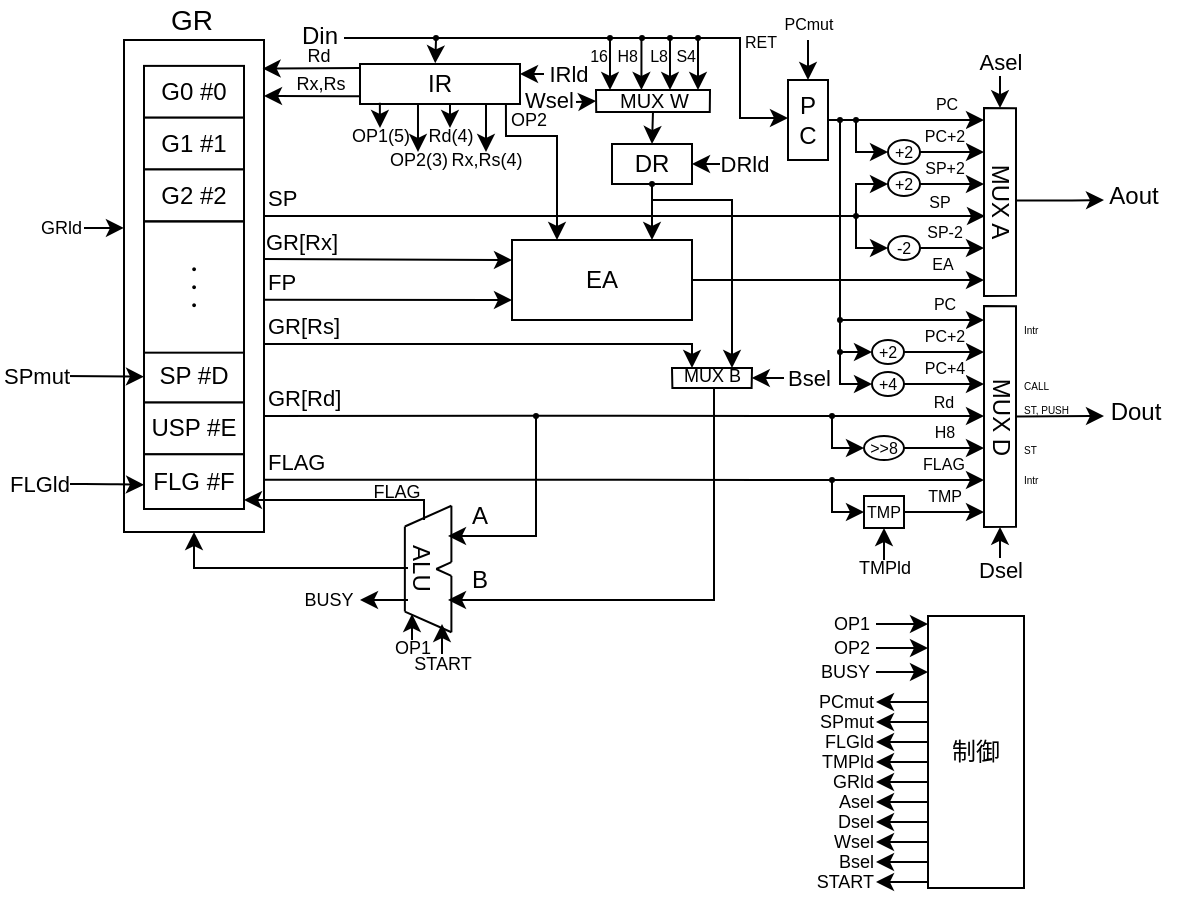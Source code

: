 <mxfile version="14.4.3" type="device" pages="2"><diagram id="JGr-Ll_8WcXBDww5d4Lf" name="tac_cpu"><mxGraphModel dx="349" dy="272" grid="1" gridSize="4" guides="0" tooltips="1" connect="1" arrows="1" fold="1" page="1" pageScale="1" pageWidth="827" pageHeight="1169" math="0" shadow="0"><root><mxCell id="0"/><mxCell id="1" parent="0"/><mxCell id="7TfIEcHyR4WkqJMDBWQ9-32" value="GR[Rx]" style="endArrow=classic;html=1;entryX=0;entryY=0.25;entryDx=0;entryDy=0;labelPosition=center;verticalLabelPosition=top;align=left;verticalAlign=bottom;exitX=0.99;exitY=0.445;exitDx=0;exitDy=0;exitPerimeter=0;" parent="1" target="7TfIEcHyR4WkqJMDBWQ9-31" edge="1" source="7TfIEcHyR4WkqJMDBWQ9-30"><mxGeometry x="-1" y="-1" width="50" height="50" relative="1" as="geometry"><mxPoint x="240" y="250" as="sourcePoint"/><mxPoint x="440" y="330" as="targetPoint"/><mxPoint as="offset"/></mxGeometry></mxCell><mxCell id="7TfIEcHyR4WkqJMDBWQ9-34" value="FP" style="endArrow=classic;html=1;entryX=0;entryY=0.25;entryDx=0;entryDy=0;labelPosition=center;verticalLabelPosition=top;align=left;verticalAlign=bottom;exitX=0.997;exitY=0.528;exitDx=0;exitDy=0;exitPerimeter=0;" parent="1" edge="1" source="7TfIEcHyR4WkqJMDBWQ9-30"><mxGeometry x="-1" width="50" height="50" relative="1" as="geometry"><mxPoint x="240" y="270" as="sourcePoint"/><mxPoint x="320" y="270" as="targetPoint"/><mxPoint as="offset"/></mxGeometry></mxCell><mxCell id="6sDZGdnhDBnSBTQq4RhG-1" value="" style="shape=trapezoid;perimeter=trapezoidPerimeter;whiteSpace=wrap;html=1;fixedSize=1;rotation=-180;size=0.196;" parent="1" vertex="1"><mxGeometry x="400" y="304" width="40" height="10" as="geometry"/></mxCell><mxCell id="6sDZGdnhDBnSBTQq4RhG-2" value="GR[Rs]" style="endArrow=classic;html=1;edgeStyle=orthogonalEdgeStyle;rounded=0;labelPosition=center;verticalLabelPosition=top;align=left;verticalAlign=bottom;exitX=1;exitY=0.618;exitDx=0;exitDy=0;exitPerimeter=0;" parent="1" edge="1" source="7TfIEcHyR4WkqJMDBWQ9-30"><mxGeometry x="-1" width="50" height="50" relative="1" as="geometry"><mxPoint x="240" y="292" as="sourcePoint"/><mxPoint x="410" y="304" as="targetPoint"/><Array as="points"><mxPoint x="410" y="292"/></Array><mxPoint as="offset"/></mxGeometry></mxCell><mxCell id="6sDZGdnhDBnSBTQq4RhG-4" value="DR" style="whiteSpace=wrap;html=1;" parent="1" vertex="1"><mxGeometry x="370" y="192" width="40" height="20" as="geometry"/></mxCell><mxCell id="6sDZGdnhDBnSBTQq4RhG-9" value="" style="endArrow=classic;html=1;edgeStyle=orthogonalEdgeStyle;endFill=1;rounded=0;entryX=0.25;entryY=1;entryDx=0;entryDy=0;" parent="1" target="6sDZGdnhDBnSBTQq4RhG-1" edge="1"><mxGeometry width="50" height="50" relative="1" as="geometry"><mxPoint x="390" y="220" as="sourcePoint"/><mxPoint x="430" y="300" as="targetPoint"/><Array as="points"><mxPoint x="390" y="220"/><mxPoint x="430" y="220"/></Array></mxGeometry></mxCell><mxCell id="6sDZGdnhDBnSBTQq4RhG-11" value="" style="ellipse;whiteSpace=wrap;html=1;aspect=fixed;fillColor=#000000;" parent="1" vertex="1"><mxGeometry x="389" y="211" width="2" height="2" as="geometry"/></mxCell><mxCell id="6sDZGdnhDBnSBTQq4RhG-14" style="edgeStyle=orthogonalEdgeStyle;rounded=0;orthogonalLoop=1;jettySize=auto;html=1;exitX=0.5;exitY=0;exitDx=0;exitDy=0;entryX=0.5;entryY=0;entryDx=0;entryDy=0;endArrow=classic;endFill=1;" parent="1" source="6sDZGdnhDBnSBTQq4RhG-13" target="6sDZGdnhDBnSBTQq4RhG-4" edge="1"><mxGeometry relative="1" as="geometry"/></mxCell><mxCell id="6sDZGdnhDBnSBTQq4RhG-13" value="" style="shape=trapezoid;perimeter=trapezoidPerimeter;whiteSpace=wrap;html=1;fixedSize=1;rotation=-180;size=0.113;horizontal=1;" parent="1" vertex="1"><mxGeometry x="362" y="165" width="57" height="11" as="geometry"/></mxCell><mxCell id="lAbWM95DbC8HT0INhDK0-1" value="RET" style="endArrow=classic;html=1;edgeStyle=orthogonalEdgeStyle;rounded=0;endFill=1;fontSize=8;entryX=0;entryY=0.5;entryDx=0;entryDy=0;" parent="1" edge="1"><mxGeometry x="0.525" y="10" width="50" height="50" relative="1" as="geometry"><mxPoint x="236" y="139" as="sourcePoint"/><mxPoint x="458" y="179" as="targetPoint"/><Array as="points"><mxPoint x="434" y="139"/><mxPoint x="434" y="179"/></Array><mxPoint as="offset"/></mxGeometry></mxCell><mxCell id="lAbWM95DbC8HT0INhDK0-2" value="16" style="endArrow=classic;html=1;rounded=0;fontSize=8;labelPosition=left;verticalLabelPosition=middle;align=right;verticalAlign=middle;" parent="1" edge="1"><mxGeometry x="-0.36" width="50" height="50" relative="1" as="geometry"><mxPoint x="369" y="140" as="sourcePoint"/><mxPoint x="369" y="165" as="targetPoint"/><mxPoint as="offset"/></mxGeometry></mxCell><mxCell id="lAbWM95DbC8HT0INhDK0-3" value="L8" style="endArrow=classic;html=1;rounded=0;fontSize=8;labelPosition=left;verticalLabelPosition=middle;align=right;verticalAlign=middle;" parent="1" edge="1"><mxGeometry x="-0.36" width="50" height="50" relative="1" as="geometry"><mxPoint x="399" y="140" as="sourcePoint"/><mxPoint x="399" y="165" as="targetPoint"/><mxPoint as="offset"/></mxGeometry></mxCell><mxCell id="lAbWM95DbC8HT0INhDK0-4" value="S4" style="endArrow=classic;html=1;rounded=0;fontSize=8;labelPosition=left;verticalLabelPosition=middle;align=right;verticalAlign=middle;" parent="1" edge="1"><mxGeometry x="-0.36" width="50" height="50" relative="1" as="geometry"><mxPoint x="413" y="140" as="sourcePoint"/><mxPoint x="413" y="165" as="targetPoint"/><mxPoint as="offset"/></mxGeometry></mxCell><mxCell id="lAbWM95DbC8HT0INhDK0-5" value="H8" style="endArrow=classic;html=1;rounded=0;fontSize=8;labelPosition=left;verticalLabelPosition=middle;align=right;verticalAlign=middle;" parent="1" edge="1"><mxGeometry x="-0.36" y="-1" width="50" height="50" relative="1" as="geometry"><mxPoint x="384.72" y="140" as="sourcePoint"/><mxPoint x="384.72" y="165" as="targetPoint"/><mxPoint as="offset"/></mxGeometry></mxCell><mxCell id="lAbWM95DbC8HT0INhDK0-7" value="" style="ellipse;whiteSpace=wrap;html=1;aspect=fixed;fillColor=#000000;" parent="1" vertex="1"><mxGeometry x="384" y="138" width="2" height="2" as="geometry"/></mxCell><mxCell id="lAbWM95DbC8HT0INhDK0-8" value="" style="ellipse;whiteSpace=wrap;html=1;aspect=fixed;fillColor=#000000;" parent="1" vertex="1"><mxGeometry x="368" y="138" width="2" height="2" as="geometry"/></mxCell><mxCell id="lAbWM95DbC8HT0INhDK0-9" value="" style="ellipse;whiteSpace=wrap;html=1;aspect=fixed;fillColor=#000000;" parent="1" vertex="1"><mxGeometry x="398" y="138" width="2" height="2" as="geometry"/></mxCell><mxCell id="lAbWM95DbC8HT0INhDK0-10" value="" style="ellipse;whiteSpace=wrap;html=1;aspect=fixed;fillColor=#000000;" parent="1" vertex="1"><mxGeometry x="412" y="138" width="2" height="2" as="geometry"/></mxCell><mxCell id="lAbWM95DbC8HT0INhDK0-11" value="" style="endArrow=classic;html=1;rounded=0;fontSize=8;labelPosition=left;verticalLabelPosition=middle;align=right;verticalAlign=middle;entryX=0.47;entryY=-0.017;entryDx=0;entryDy=0;entryPerimeter=0;edgeStyle=orthogonalEdgeStyle;" parent="1" edge="1" target="6sDZGdnhDBnSBTQq4RhG-3"><mxGeometry x="-0.36" width="50" height="50" relative="1" as="geometry"><mxPoint x="282" y="140" as="sourcePoint"/><mxPoint x="295" y="152" as="targetPoint"/><mxPoint as="offset"/></mxGeometry></mxCell><mxCell id="lAbWM95DbC8HT0INhDK0-12" value="" style="ellipse;whiteSpace=wrap;html=1;aspect=fixed;fillColor=#000000;" parent="1" vertex="1"><mxGeometry x="281" y="138" width="2" height="2" as="geometry"/></mxCell><mxCell id="lAbWM95DbC8HT0INhDK0-13" value="PCmut" style="endArrow=classic;html=1;fontSize=8;labelPosition=center;verticalLabelPosition=top;align=center;verticalAlign=bottom;" parent="1" edge="1"><mxGeometry x="-1" width="50" height="50" relative="1" as="geometry"><mxPoint x="468" y="140" as="sourcePoint"/><mxPoint x="468" y="160" as="targetPoint"/><mxPoint as="offset"/></mxGeometry></mxCell><mxCell id="lAbWM95DbC8HT0INhDK0-15" value="PC" style="endArrow=classic;html=1;rounded=0;fontSize=8;labelPosition=center;verticalLabelPosition=top;align=center;verticalAlign=bottom;" parent="1" edge="1"><mxGeometry x="0.525" width="50" height="50" relative="1" as="geometry"><mxPoint x="476" y="180" as="sourcePoint"/><mxPoint x="556" y="180" as="targetPoint"/><mxPoint as="offset"/></mxGeometry></mxCell><mxCell id="lAbWM95DbC8HT0INhDK0-16" value="MUX A" style="shape=trapezoid;perimeter=trapezoidPerimeter;whiteSpace=wrap;html=1;fixedSize=1;rotation=90;size=0.103;" parent="1" vertex="1"><mxGeometry x="517" y="213" width="94" height="16" as="geometry"/></mxCell><mxCell id="lAbWM95DbC8HT0INhDK0-17" value="" style="endArrow=classic;html=1;rounded=0;fontSize=8;labelPosition=center;verticalLabelPosition=top;align=center;verticalAlign=bottom;edgeStyle=orthogonalEdgeStyle;" parent="1" edge="1"><mxGeometry x="-0.15" width="50" height="50" relative="1" as="geometry"><mxPoint x="492" y="180" as="sourcePoint"/><mxPoint x="508" y="196" as="targetPoint"/><mxPoint as="offset"/><Array as="points"><mxPoint x="492" y="196"/></Array></mxGeometry></mxCell><mxCell id="lAbWM95DbC8HT0INhDK0-28" value="" style="endArrow=classic;html=1;" parent="1" edge="1"><mxGeometry width="50" height="50" relative="1" as="geometry"><mxPoint x="390" y="212" as="sourcePoint"/><mxPoint x="390" y="240" as="targetPoint"/></mxGeometry></mxCell><mxCell id="lAbWM95DbC8HT0INhDK0-29" value="" style="ellipse;whiteSpace=wrap;html=1;aspect=fixed;fillColor=#000000;" parent="1" vertex="1"><mxGeometry x="491" y="179" width="2" height="2" as="geometry"/></mxCell><mxCell id="lAbWM95DbC8HT0INhDK0-35" value="PC+2" style="endArrow=classic;html=1;fontSize=8;rounded=0;edgeStyle=orthogonalEdgeStyle;labelPosition=center;verticalLabelPosition=top;align=center;verticalAlign=bottom;" parent="1" edge="1"><mxGeometry x="-0.111" width="50" height="50" relative="1" as="geometry"><mxPoint x="520" y="196" as="sourcePoint"/><mxPoint x="556" y="196" as="targetPoint"/><Array as="points"><mxPoint x="544" y="196"/><mxPoint x="544" y="196"/></Array><mxPoint as="offset"/></mxGeometry></mxCell><mxCell id="lAbWM95DbC8HT0INhDK0-18" value="+2" style="ellipse;whiteSpace=wrap;html=1;fontSize=8;" parent="1" vertex="1"><mxGeometry x="508" y="190" width="16" height="12" as="geometry"/></mxCell><mxCell id="lAbWM95DbC8HT0INhDK0-37" value="" style="endArrow=classic;html=1;rounded=0;fontSize=8;labelPosition=center;verticalLabelPosition=top;align=center;verticalAlign=bottom;edgeStyle=orthogonalEdgeStyle;" parent="1" edge="1"><mxGeometry x="-0.15" width="50" height="50" relative="1" as="geometry"><mxPoint x="492" y="228" as="sourcePoint"/><mxPoint x="508" y="244" as="targetPoint"/><mxPoint as="offset"/><Array as="points"><mxPoint x="492" y="244"/></Array></mxGeometry></mxCell><mxCell id="lAbWM95DbC8HT0INhDK0-38" value="" style="ellipse;whiteSpace=wrap;html=1;aspect=fixed;fillColor=#000000;" parent="1" vertex="1"><mxGeometry x="491" y="227" width="2" height="2" as="geometry"/></mxCell><mxCell id="lAbWM95DbC8HT0INhDK0-39" value="SP-2" style="endArrow=classic;html=1;fontSize=8;rounded=0;edgeStyle=orthogonalEdgeStyle;labelPosition=center;verticalLabelPosition=top;align=center;verticalAlign=bottom;" parent="1" edge="1"><mxGeometry x="0.231" y="-5" width="50" height="50" relative="1" as="geometry"><mxPoint x="517" y="244" as="sourcePoint"/><mxPoint x="556" y="244" as="targetPoint"/><Array as="points"><mxPoint x="541" y="244"/><mxPoint x="541" y="244"/></Array><mxPoint x="-5" y="-5" as="offset"/></mxGeometry></mxCell><mxCell id="lAbWM95DbC8HT0INhDK0-40" value="-2" style="ellipse;whiteSpace=wrap;html=1;fontSize=8;" parent="1" vertex="1"><mxGeometry x="508" y="238" width="16" height="12" as="geometry"/></mxCell><mxCell id="lAbWM95DbC8HT0INhDK0-41" value="" style="group;align=left;" parent="1" vertex="1" connectable="0"><mxGeometry x="196" y="217" width="356" height="11" as="geometry"/></mxCell><mxCell id="lAbWM95DbC8HT0INhDK0-24" value="SP" style="endArrow=classic;html=1;labelPosition=center;verticalLabelPosition=top;align=left;verticalAlign=bottom;" parent="lAbWM95DbC8HT0INhDK0-41" edge="1"><mxGeometry x="-1" width="50" height="50" relative="1" as="geometry"><mxPoint y="11" as="sourcePoint"/><mxPoint x="360.506" y="11" as="targetPoint"/><mxPoint as="offset"/></mxGeometry></mxCell><mxCell id="lAbWM95DbC8HT0INhDK0-36" value="SP" style="text;html=1;strokeColor=none;fillColor=none;align=center;verticalAlign=middle;whiteSpace=wrap;rounded=0;fontSize=8;" parent="lAbWM95DbC8HT0INhDK0-41" vertex="1"><mxGeometry x="328.962" width="18.025" height="8" as="geometry"/></mxCell><mxCell id="lAbWM95DbC8HT0INhDK0-42" value="EA" style="endArrow=classic;html=1;labelPosition=center;verticalLabelPosition=top;align=center;verticalAlign=bottom;fontSize=8;" parent="1" edge="1"><mxGeometry x="0.716" width="50" height="50" relative="1" as="geometry"><mxPoint x="408" y="260" as="sourcePoint"/><mxPoint x="556" y="260" as="targetPoint"/><mxPoint as="offset"/></mxGeometry></mxCell><mxCell id="7TfIEcHyR4WkqJMDBWQ9-31" value="EA" style="whiteSpace=wrap;html=1;" parent="1" vertex="1"><mxGeometry x="320" y="240" width="90" height="40" as="geometry"/></mxCell><mxCell id="lAbWM95DbC8HT0INhDK0-43" value="GR[Rd]" style="endArrow=classic;html=1;edgeStyle=orthogonalEdgeStyle;rounded=0;labelPosition=center;verticalLabelPosition=top;align=left;verticalAlign=bottom;exitX=0.997;exitY=0.764;exitDx=0;exitDy=0;exitPerimeter=0;" parent="1" edge="1" source="7TfIEcHyR4WkqJMDBWQ9-30"><mxGeometry x="-1" width="50" height="50" relative="1" as="geometry"><mxPoint x="240" y="328" as="sourcePoint"/><mxPoint x="556" y="328" as="targetPoint"/><Array as="points"/><mxPoint as="offset"/></mxGeometry></mxCell><mxCell id="lAbWM95DbC8HT0INhDK0-44" value="" style="ellipse;whiteSpace=wrap;html=1;aspect=fixed;fillColor=#000000;" parent="1" vertex="1"><mxGeometry x="331" y="327" width="2" height="2" as="geometry"/></mxCell><mxCell id="lAbWM95DbC8HT0INhDK0-88" value="" style="edgeStyle=orthogonalEdgeStyle;rounded=0;orthogonalLoop=1;jettySize=auto;html=1;labelBackgroundColor=none;fontSize=7;labelPosition=right;verticalLabelPosition=middle;align=left;verticalAlign=middle;" parent="1" source="lAbWM95DbC8HT0INhDK0-45" edge="1"><mxGeometry x="1" relative="1" as="geometry"><mxPoint x="616" y="328" as="targetPoint"/><Array as="points"><mxPoint x="600" y="328"/></Array><mxPoint as="offset"/></mxGeometry></mxCell><mxCell id="lAbWM95DbC8HT0INhDK0-45" value="MUX D" style="shape=trapezoid;perimeter=trapezoidPerimeter;whiteSpace=wrap;html=1;fixedSize=1;rotation=90;size=0.103;" parent="1" vertex="1"><mxGeometry x="508.75" y="320.25" width="110.5" height="16" as="geometry"/></mxCell><mxCell id="6sDZGdnhDBnSBTQq4RhG-5" value="P&lt;br&gt;C" style="whiteSpace=wrap;html=1;" parent="1" vertex="1"><mxGeometry x="458" y="160" width="20" height="40" as="geometry"/></mxCell><mxCell id="lAbWM95DbC8HT0INhDK0-47" value="FLAG" style="endArrow=classic;html=1;edgeStyle=orthogonalEdgeStyle;rounded=0;labelPosition=center;verticalLabelPosition=top;align=left;verticalAlign=bottom;exitX=1;exitY=0.894;exitDx=0;exitDy=0;exitPerimeter=0;" parent="1" edge="1" source="7TfIEcHyR4WkqJMDBWQ9-30"><mxGeometry x="-1" width="50" height="50" relative="1" as="geometry"><mxPoint x="240" y="360" as="sourcePoint"/><mxPoint x="556" y="360" as="targetPoint"/><Array as="points"/><mxPoint as="offset"/></mxGeometry></mxCell><mxCell id="lAbWM95DbC8HT0INhDK0-48" value="PC" style="endArrow=classic;html=1;rounded=0;fontSize=8;labelPosition=center;verticalLabelPosition=top;align=center;verticalAlign=bottom;edgeStyle=orthogonalEdgeStyle;" parent="1" edge="1"><mxGeometry x="0.767" width="50" height="50" relative="1" as="geometry"><mxPoint x="484" y="180" as="sourcePoint"/><mxPoint x="556" y="280" as="targetPoint"/><mxPoint as="offset"/><Array as="points"><mxPoint x="484" y="280"/></Array></mxGeometry></mxCell><mxCell id="lAbWM95DbC8HT0INhDK0-49" value="" style="ellipse;whiteSpace=wrap;html=1;aspect=fixed;fillColor=#000000;" parent="1" vertex="1"><mxGeometry x="483" y="179" width="2" height="2" as="geometry"/></mxCell><mxCell id="lAbWM95DbC8HT0INhDK0-50" value="" style="endArrow=classic;html=1;rounded=0;fontSize=8;labelPosition=center;verticalLabelPosition=top;align=center;verticalAlign=bottom;edgeStyle=orthogonalEdgeStyle;" parent="1" edge="1"><mxGeometry x="-0.15" width="50" height="50" relative="1" as="geometry"><mxPoint x="484" y="296" as="sourcePoint"/><mxPoint x="500" y="312" as="targetPoint"/><mxPoint as="offset"/><Array as="points"><mxPoint x="484" y="312"/></Array></mxGeometry></mxCell><mxCell id="lAbWM95DbC8HT0INhDK0-51" value="" style="ellipse;whiteSpace=wrap;html=1;aspect=fixed;fillColor=#000000;" parent="1" vertex="1"><mxGeometry x="483" y="295" width="2" height="2" as="geometry"/></mxCell><mxCell id="lAbWM95DbC8HT0INhDK0-52" value="PC+4" style="endArrow=classic;html=1;fontSize=8;rounded=0;edgeStyle=orthogonalEdgeStyle;labelPosition=center;verticalLabelPosition=top;align=center;verticalAlign=bottom;" parent="1" edge="1"><mxGeometry x="0.4" y="-8" width="50" height="50" relative="1" as="geometry"><mxPoint x="516" y="312" as="sourcePoint"/><mxPoint x="556" y="312" as="targetPoint"/><Array as="points"><mxPoint x="544" y="312"/><mxPoint x="544" y="312"/></Array><mxPoint x="-8" y="-8" as="offset"/></mxGeometry></mxCell><mxCell id="lAbWM95DbC8HT0INhDK0-53" value="+4" style="ellipse;whiteSpace=wrap;html=1;fontSize=8;" parent="1" vertex="1"><mxGeometry x="500" y="306" width="16" height="12" as="geometry"/></mxCell><mxCell id="lAbWM95DbC8HT0INhDK0-54" value="Rd" style="text;html=1;strokeColor=none;fillColor=none;align=center;verticalAlign=middle;whiteSpace=wrap;rounded=0;fontSize=8;" parent="1" vertex="1"><mxGeometry x="530" y="317" width="12" height="8" as="geometry"/></mxCell><mxCell id="lAbWM95DbC8HT0INhDK0-55" value="" style="endArrow=classic;html=1;rounded=0;fontSize=8;labelPosition=center;verticalLabelPosition=top;align=center;verticalAlign=bottom;edgeStyle=orthogonalEdgeStyle;entryX=0;entryY=0.5;entryDx=0;entryDy=0;" parent="1" target="lAbWM95DbC8HT0INhDK0-58" edge="1"><mxGeometry x="-0.15" width="50" height="50" relative="1" as="geometry"><mxPoint x="480" y="328" as="sourcePoint"/><mxPoint x="492" y="344" as="targetPoint"/><mxPoint as="offset"/><Array as="points"><mxPoint x="480" y="344"/></Array></mxGeometry></mxCell><mxCell id="lAbWM95DbC8HT0INhDK0-56" value="" style="ellipse;whiteSpace=wrap;html=1;aspect=fixed;fillColor=#000000;" parent="1" vertex="1"><mxGeometry x="479" y="327" width="2" height="2" as="geometry"/></mxCell><mxCell id="lAbWM95DbC8HT0INhDK0-57" value="H8" style="endArrow=classic;html=1;fontSize=8;rounded=0;edgeStyle=orthogonalEdgeStyle;labelPosition=center;verticalLabelPosition=top;align=center;verticalAlign=bottom;labelBackgroundColor=none;" parent="1" edge="1"><mxGeometry x="0.4" y="-8" width="50" height="50" relative="1" as="geometry"><mxPoint x="516" y="344" as="sourcePoint"/><mxPoint x="556" y="344" as="targetPoint"/><Array as="points"><mxPoint x="544" y="344"/><mxPoint x="544" y="344"/></Array><mxPoint x="-8" y="-8" as="offset"/></mxGeometry></mxCell><mxCell id="lAbWM95DbC8HT0INhDK0-58" value="&amp;gt;&amp;gt;8" style="ellipse;whiteSpace=wrap;html=1;fontSize=8;" parent="1" vertex="1"><mxGeometry x="496" y="338" width="20" height="12" as="geometry"/></mxCell><mxCell id="lAbWM95DbC8HT0INhDK0-59" value="FLAG" style="text;html=1;strokeColor=none;fillColor=none;align=center;verticalAlign=middle;whiteSpace=wrap;rounded=0;fontSize=8;" parent="1" vertex="1"><mxGeometry x="530" y="348" width="12" height="8" as="geometry"/></mxCell><mxCell id="lAbWM95DbC8HT0INhDK0-60" value="" style="endArrow=classic;html=1;fontSize=8;rounded=0;edgeStyle=orthogonalEdgeStyle;" parent="1" edge="1"><mxGeometry width="50" height="50" relative="1" as="geometry"><mxPoint x="332" y="328" as="sourcePoint"/><mxPoint x="288" y="388" as="targetPoint"/><Array as="points"><mxPoint x="332" y="328"/><mxPoint x="332" y="440"/></Array></mxGeometry></mxCell><mxCell id="lAbWM95DbC8HT0INhDK0-63" value="" style="endArrow=classic;html=1;fontSize=8;rounded=0;edgeStyle=orthogonalEdgeStyle;" parent="1" edge="1"><mxGeometry width="50" height="50" relative="1" as="geometry"><mxPoint x="421" y="314" as="sourcePoint"/><mxPoint x="288" y="420" as="targetPoint"/><Array as="points"><mxPoint x="421" y="420"/></Array></mxGeometry></mxCell><mxCell id="lAbWM95DbC8HT0INhDK0-64" value="" style="endArrow=classic;html=1;fontSize=8;rounded=0;edgeStyle=orthogonalEdgeStyle;entryX=0.5;entryY=1;entryDx=0;entryDy=0;" parent="1" edge="1" target="7TfIEcHyR4WkqJMDBWQ9-30"><mxGeometry width="50" height="50" relative="1" as="geometry"><mxPoint x="268" y="404" as="sourcePoint"/><mxPoint x="152" y="400" as="targetPoint"/><Array as="points"><mxPoint x="161" y="404"/></Array></mxGeometry></mxCell><mxCell id="lAbWM95DbC8HT0INhDK0-26" value="" style="group" parent="1" vertex="1" connectable="0"><mxGeometry x="170" y="140" width="130" height="246" as="geometry"/></mxCell><mxCell id="7TfIEcHyR4WkqJMDBWQ9-30" value="" style="whiteSpace=wrap;html=1;" parent="lAbWM95DbC8HT0INhDK0-26" vertex="1"><mxGeometry x="-44" width="70" height="246" as="geometry"/></mxCell><mxCell id="7TfIEcHyR4WkqJMDBWQ9-3" value="G0 #0" style="whiteSpace=wrap;html=1;" parent="lAbWM95DbC8HT0INhDK0-26" vertex="1"><mxGeometry x="-34" y="12.947" width="50" height="25.895" as="geometry"/></mxCell><mxCell id="7TfIEcHyR4WkqJMDBWQ9-5" value="G1 #1" style="whiteSpace=wrap;html=1;" parent="lAbWM95DbC8HT0INhDK0-26" vertex="1"><mxGeometry x="-34" y="38.842" width="50" height="25.895" as="geometry"/></mxCell><mxCell id="7TfIEcHyR4WkqJMDBWQ9-6" value="G2 #2" style="whiteSpace=wrap;html=1;" parent="lAbWM95DbC8HT0INhDK0-26" vertex="1"><mxGeometry x="-34" y="64.737" width="50" height="25.895" as="geometry"/></mxCell><mxCell id="7TfIEcHyR4WkqJMDBWQ9-7" value="SP #D" style="whiteSpace=wrap;html=1;" parent="lAbWM95DbC8HT0INhDK0-26" vertex="1"><mxGeometry x="-34" y="155.368" width="50" height="25.895" as="geometry"/></mxCell><mxCell id="7TfIEcHyR4WkqJMDBWQ9-8" value="USP #E" style="whiteSpace=wrap;html=1;" parent="lAbWM95DbC8HT0INhDK0-26" vertex="1"><mxGeometry x="-34" y="181.263" width="50" height="25.895" as="geometry"/></mxCell><mxCell id="7TfIEcHyR4WkqJMDBWQ9-9" value="FLG #F" style="whiteSpace=wrap;html=1;" parent="lAbWM95DbC8HT0INhDK0-26" vertex="1"><mxGeometry x="-34" y="207.157" width="50" height="27.347" as="geometry"/></mxCell><mxCell id="N1yM6I26gNpgGnRYJVIC-14" value="・・・" style="rounded=0;whiteSpace=wrap;html=1;fontSize=9;horizontal=0;" vertex="1" parent="lAbWM95DbC8HT0INhDK0-26"><mxGeometry x="-34" y="90.802" width="50" height="65.535" as="geometry"/></mxCell><mxCell id="8lPEK188hTKVEnjZK4Hc-7" value="OP2(3)" style="endArrow=classic;html=1;labelBackgroundColor=none;fontSize=9;exitX=0.137;exitY=0.99;exitDx=0;exitDy=0;exitPerimeter=0;" edge="1" parent="lAbWM95DbC8HT0INhDK0-26"><mxGeometry x="1" y="-4" width="50" height="50" relative="1" as="geometry"><mxPoint x="102.997" y="31.8" as="sourcePoint"/><mxPoint x="103" y="56" as="targetPoint"/><mxPoint x="4" y="4" as="offset"/></mxGeometry></mxCell><mxCell id="lAbWM95DbC8HT0INhDK0-69" value="" style="endArrow=classic;html=1;rounded=0;fontSize=8;labelPosition=center;verticalLabelPosition=top;align=center;verticalAlign=bottom;edgeStyle=orthogonalEdgeStyle;" parent="1" edge="1"><mxGeometry x="-0.15" width="50" height="50" relative="1" as="geometry"><mxPoint x="492" y="228" as="sourcePoint"/><mxPoint x="508" y="212" as="targetPoint"/><mxPoint as="offset"/><Array as="points"><mxPoint x="492" y="212"/></Array></mxGeometry></mxCell><mxCell id="lAbWM95DbC8HT0INhDK0-71" value="SP+2" style="endArrow=classic;html=1;fontSize=8;rounded=0;edgeStyle=orthogonalEdgeStyle;labelPosition=center;verticalLabelPosition=top;align=center;verticalAlign=bottom;" parent="1" edge="1"><mxGeometry x="0.231" y="-5" width="50" height="50" relative="1" as="geometry"><mxPoint x="517" y="212" as="sourcePoint"/><mxPoint x="556" y="212" as="targetPoint"/><Array as="points"><mxPoint x="541" y="212"/><mxPoint x="541" y="212"/></Array><mxPoint x="-5" y="-5" as="offset"/></mxGeometry></mxCell><mxCell id="lAbWM95DbC8HT0INhDK0-72" value="+2" style="ellipse;whiteSpace=wrap;html=1;fontSize=8;" parent="1" vertex="1"><mxGeometry x="508" y="206" width="16" height="12" as="geometry"/></mxCell><mxCell id="lAbWM95DbC8HT0INhDK0-73" value="" style="endArrow=classic;html=1;rounded=0;fontSize=8;labelPosition=center;verticalLabelPosition=top;align=center;verticalAlign=bottom;edgeStyle=orthogonalEdgeStyle;" parent="1" edge="1"><mxGeometry x="-0.15" width="50" height="50" relative="1" as="geometry"><mxPoint x="484" y="280" as="sourcePoint"/><mxPoint x="500" y="296" as="targetPoint"/><mxPoint as="offset"/><Array as="points"><mxPoint x="484" y="296"/></Array></mxGeometry></mxCell><mxCell id="lAbWM95DbC8HT0INhDK0-74" value="" style="ellipse;whiteSpace=wrap;html=1;aspect=fixed;fillColor=#000000;" parent="1" vertex="1"><mxGeometry x="483" y="279" width="2" height="2" as="geometry"/></mxCell><mxCell id="lAbWM95DbC8HT0INhDK0-75" value="PC+2" style="endArrow=classic;html=1;fontSize=8;rounded=0;edgeStyle=orthogonalEdgeStyle;labelPosition=center;verticalLabelPosition=top;align=center;verticalAlign=bottom;" parent="1" edge="1"><mxGeometry x="0.4" y="-8" width="50" height="50" relative="1" as="geometry"><mxPoint x="516" y="296" as="sourcePoint"/><mxPoint x="556" y="296" as="targetPoint"/><Array as="points"><mxPoint x="544" y="296"/><mxPoint x="544" y="296"/></Array><mxPoint x="-8" y="-8" as="offset"/></mxGeometry></mxCell><mxCell id="lAbWM95DbC8HT0INhDK0-76" value="+2" style="ellipse;whiteSpace=wrap;html=1;fontSize=8;" parent="1" vertex="1"><mxGeometry x="500" y="290" width="16" height="12" as="geometry"/></mxCell><mxCell id="lAbWM95DbC8HT0INhDK0-77" value="" style="endArrow=classic;html=1;rounded=0;fontSize=8;labelPosition=center;verticalLabelPosition=top;align=center;verticalAlign=bottom;edgeStyle=orthogonalEdgeStyle;entryX=0;entryY=0.5;entryDx=0;entryDy=0;" parent="1" edge="1"><mxGeometry x="-0.15" width="50" height="50" relative="1" as="geometry"><mxPoint x="480" y="360" as="sourcePoint"/><mxPoint x="496" y="376" as="targetPoint"/><mxPoint as="offset"/><Array as="points"><mxPoint x="480" y="376"/></Array></mxGeometry></mxCell><mxCell id="lAbWM95DbC8HT0INhDK0-78" value="" style="ellipse;whiteSpace=wrap;html=1;aspect=fixed;fillColor=#000000;" parent="1" vertex="1"><mxGeometry x="479" y="359" width="2" height="2" as="geometry"/></mxCell><mxCell id="lAbWM95DbC8HT0INhDK0-79" value="TMP" style="endArrow=classic;html=1;fontSize=8;rounded=0;edgeStyle=orthogonalEdgeStyle;labelPosition=center;verticalLabelPosition=top;align=center;verticalAlign=bottom;labelBackgroundColor=none;" parent="1" edge="1"><mxGeometry x="0.4" y="-8" width="50" height="50" relative="1" as="geometry"><mxPoint x="516" y="376" as="sourcePoint"/><mxPoint x="556" y="376" as="targetPoint"/><Array as="points"><mxPoint x="544" y="376"/><mxPoint x="544" y="376"/></Array><mxPoint x="-8" y="-8" as="offset"/></mxGeometry></mxCell><mxCell id="lAbWM95DbC8HT0INhDK0-81" value="TMP" style="rounded=0;whiteSpace=wrap;html=1;fontSize=8;horizontal=1;" parent="1" vertex="1"><mxGeometry x="496" y="368" width="20" height="16" as="geometry"/></mxCell><mxCell id="lAbWM95DbC8HT0INhDK0-84" value="&lt;p style=&quot;line-height: 140% ; font-size: 5px&quot;&gt;Intr&lt;br style=&quot;font-size: 5px&quot;&gt;&lt;br style=&quot;font-size: 5px&quot;&gt;&lt;br style=&quot;font-size: 5px&quot;&gt;&lt;br style=&quot;font-size: 5px&quot;&gt;CALL&lt;/p&gt;&lt;p style=&quot;line-height: 150% ; font-size: 5px&quot;&gt;&lt;span style=&quot;font-size: 5px&quot;&gt;ST, PUSH&lt;/span&gt;&lt;/p&gt;&lt;p style=&quot;line-height: 150% ; font-size: 5px&quot;&gt;&lt;br style=&quot;font-size: 5px&quot;&gt;&lt;span style=&quot;font-size: 5px&quot;&gt;ST&lt;/span&gt;&lt;br style=&quot;font-size: 5px&quot;&gt;&lt;br style=&quot;font-size: 5px&quot;&gt;&lt;span style=&quot;font-size: 5px&quot;&gt;Intr&lt;/span&gt;&lt;/p&gt;" style="text;html=1;strokeColor=none;fillColor=none;align=left;verticalAlign=top;whiteSpace=wrap;rounded=0;fontSize=5;spacing=0;" parent="1" vertex="1"><mxGeometry x="576" y="272" width="36" height="112" as="geometry"/></mxCell><mxCell id="YvI756qhxBnF5AbZP2eW-1" value="Din" style="text;html=1;strokeColor=none;fillColor=none;align=center;verticalAlign=middle;whiteSpace=wrap;rounded=0;" parent="1" vertex="1"><mxGeometry x="204" y="128" width="40" height="20" as="geometry"/></mxCell><mxCell id="7TfIEcHyR4WkqJMDBWQ9-20" value="" style="group;rotation=90;" parent="1" vertex="1" connectable="0"><mxGeometry x="268" y="384" width="64" height="23" as="geometry"/></mxCell><mxCell id="7TfIEcHyR4WkqJMDBWQ9-21" value="" style="endArrow=none;html=1;" parent="7TfIEcHyR4WkqJMDBWQ9-20" edge="1"><mxGeometry width="50" height="50" relative="1" as="geometry"><mxPoint x="21.7" y="-11.117" as="sourcePoint"/><mxPoint x="21.7" y="17.058" as="targetPoint"/></mxGeometry></mxCell><mxCell id="7TfIEcHyR4WkqJMDBWQ9-22" value="" style="endArrow=none;html=1;" parent="7TfIEcHyR4WkqJMDBWQ9-20" edge="1"><mxGeometry width="50" height="50" relative="1" as="geometry"><mxPoint x="21.7" y="23.958" as="sourcePoint"/><mxPoint x="21.7" y="52.133" as="targetPoint"/></mxGeometry></mxCell><mxCell id="7TfIEcHyR4WkqJMDBWQ9-23" value="" style="endArrow=none;html=1;" parent="7TfIEcHyR4WkqJMDBWQ9-20" edge="1"><mxGeometry width="50" height="50" relative="1" as="geometry"><mxPoint x="21.7" y="17.058" as="sourcePoint"/><mxPoint x="14.137" y="20.508" as="targetPoint"/></mxGeometry></mxCell><mxCell id="7TfIEcHyR4WkqJMDBWQ9-24" value="" style="endArrow=none;html=1;" parent="7TfIEcHyR4WkqJMDBWQ9-20" edge="1"><mxGeometry width="50" height="50" relative="1" as="geometry"><mxPoint x="21.7" y="23.958" as="sourcePoint"/><mxPoint x="14.137" y="20.508" as="targetPoint"/></mxGeometry></mxCell><mxCell id="7TfIEcHyR4WkqJMDBWQ9-25" value="" style="endArrow=none;html=1;" parent="7TfIEcHyR4WkqJMDBWQ9-20" edge="1"><mxGeometry width="50" height="50" relative="1" as="geometry"><mxPoint x="-1.572" y="-0.767" as="sourcePoint"/><mxPoint x="21.7" y="-11.117" as="targetPoint"/></mxGeometry></mxCell><mxCell id="7TfIEcHyR4WkqJMDBWQ9-26" value="" style="endArrow=none;html=1;" parent="7TfIEcHyR4WkqJMDBWQ9-20" edge="1"><mxGeometry width="50" height="50" relative="1" as="geometry"><mxPoint x="-1.572" y="41.783" as="sourcePoint"/><mxPoint x="21.7" y="52.133" as="targetPoint"/></mxGeometry></mxCell><mxCell id="7TfIEcHyR4WkqJMDBWQ9-27" value="" style="endArrow=none;html=1;" parent="7TfIEcHyR4WkqJMDBWQ9-20" edge="1"><mxGeometry width="50" height="50" relative="1" as="geometry"><mxPoint x="-1.572" y="-0.767" as="sourcePoint"/><mxPoint x="-1.572" y="41.783" as="targetPoint"/></mxGeometry></mxCell><mxCell id="7TfIEcHyR4WkqJMDBWQ9-28" value="ALU" style="text;html=1;align=center;verticalAlign=middle;whiteSpace=wrap;rounded=0;rotation=90;" parent="7TfIEcHyR4WkqJMDBWQ9-20" vertex="1"><mxGeometry x="-0.991" y="16.483" width="14.222" height="7.667" as="geometry"/></mxCell><mxCell id="YvI756qhxBnF5AbZP2eW-4" value="&lt;font style=&quot;font-size: 9px&quot;&gt;FLAG&lt;/font&gt;" style="endArrow=classic;html=1;edgeStyle=orthogonalEdgeStyle;rounded=0;labelBackgroundColor=none;entryX=1;entryY=0.75;entryDx=0;entryDy=0;" parent="1" edge="1"><mxGeometry x="-0.526" y="-5" width="50" height="50" relative="1" as="geometry"><mxPoint x="276" y="380" as="sourcePoint"/><mxPoint x="186" y="369.668" as="targetPoint"/><Array as="points"><mxPoint x="276" y="370"/><mxPoint x="186" y="370"/></Array><mxPoint as="offset"/></mxGeometry></mxCell><mxCell id="YvI756qhxBnF5AbZP2eW-7" value="" style="edgeStyle=orthogonalEdgeStyle;rounded=0;orthogonalLoop=1;jettySize=auto;html=1;labelBackgroundColor=none;fontSize=7;labelPosition=right;verticalLabelPosition=middle;align=left;verticalAlign=middle;" parent="1" edge="1"><mxGeometry x="1" relative="1" as="geometry"><mxPoint x="616" y="220" as="targetPoint"/><Array as="points"><mxPoint x="600" y="220"/></Array><mxPoint as="offset"/><mxPoint x="572" y="220.194" as="sourcePoint"/></mxGeometry></mxCell><mxCell id="YvI756qhxBnF5AbZP2eW-8" value="MUX W" style="text;html=1;fontSize=10;verticalAlign=middle;" parent="1" vertex="1"><mxGeometry x="372" y="163" width="40" height="13" as="geometry"/></mxCell><mxCell id="YvI756qhxBnF5AbZP2eW-9" value="Aout" style="text;html=1;strokeColor=none;fillColor=none;align=center;verticalAlign=middle;whiteSpace=wrap;rounded=0;" parent="1" vertex="1"><mxGeometry x="611" y="208" width="40" height="20" as="geometry"/></mxCell><mxCell id="YvI756qhxBnF5AbZP2eW-11" value="Dout" style="text;html=1;strokeColor=none;fillColor=none;align=center;verticalAlign=middle;whiteSpace=wrap;rounded=0;" parent="1" vertex="1"><mxGeometry x="612" y="316" width="40" height="20" as="geometry"/></mxCell><mxCell id="YvI756qhxBnF5AbZP2eW-12" value="MUX B" style="text;html=1;fontSize=9;verticalAlign=middle;" parent="1" vertex="1"><mxGeometry x="404" y="303" width="32" height="10" as="geometry"/></mxCell><mxCell id="YvI756qhxBnF5AbZP2eW-13" value="GR" style="text;html=1;strokeColor=none;fillColor=none;align=center;verticalAlign=middle;whiteSpace=wrap;rounded=0;fontSize=14;" parent="1" vertex="1"><mxGeometry x="140" y="120" width="40" height="20" as="geometry"/></mxCell><mxCell id="YvI756qhxBnF5AbZP2eW-14" value="START" style="endArrow=classic;html=1;fontSize=9;" parent="1" edge="1"><mxGeometry x="-1" y="-4" width="50" height="50" relative="1" as="geometry"><mxPoint x="285" y="448" as="sourcePoint"/><mxPoint x="285" y="432" as="targetPoint"/><mxPoint x="-4" y="4" as="offset"/></mxGeometry></mxCell><mxCell id="YvI756qhxBnF5AbZP2eW-15" value="BUSY" style="endArrow=classic;html=1;fontSize=9;" parent="1" edge="1"><mxGeometry x="1" y="16" width="50" height="50" relative="1" as="geometry"><mxPoint x="268" y="420" as="sourcePoint"/><mxPoint x="244" y="420" as="targetPoint"/><mxPoint x="-16" y="-16" as="offset"/></mxGeometry></mxCell><mxCell id="JXOAakG60XENRwbFiL7n-1" value="Asel" style="endArrow=classic;html=1;entryX=0;entryY=0.5;entryDx=0;entryDy=0;labelPosition=center;verticalLabelPosition=top;align=center;verticalAlign=bottom;" parent="1" target="lAbWM95DbC8HT0INhDK0-16" edge="1"><mxGeometry x="-0.557" width="50" height="50" relative="1" as="geometry"><mxPoint x="564" y="156" as="sourcePoint"/><mxPoint x="582" y="140" as="targetPoint"/><mxPoint as="offset"/></mxGeometry></mxCell><mxCell id="JXOAakG60XENRwbFiL7n-3" value="Dsel" style="endArrow=classic;html=1;entryX=1;entryY=0.5;entryDx=0;entryDy=0;labelPosition=center;verticalLabelPosition=bottom;align=center;verticalAlign=top;" parent="1" target="lAbWM95DbC8HT0INhDK0-45" edge="1"><mxGeometry width="50" height="50" relative="1" as="geometry"><mxPoint x="564" y="400" as="sourcePoint"/><mxPoint x="564" y="392" as="targetPoint"/></mxGeometry></mxCell><mxCell id="JXOAakG60XENRwbFiL7n-4" value="Bsel" style="endArrow=classic;html=1;entryX=0;entryY=0.5;entryDx=0;entryDy=0;labelPosition=right;verticalLabelPosition=middle;align=left;verticalAlign=middle;" parent="1" target="6sDZGdnhDBnSBTQq4RhG-1" edge="1"><mxGeometry x="-1" width="50" height="50" relative="1" as="geometry"><mxPoint x="456" y="309" as="sourcePoint"/><mxPoint x="458" y="392" as="targetPoint"/><mxPoint as="offset"/></mxGeometry></mxCell><mxCell id="JXOAakG60XENRwbFiL7n-5" value="Wsel" style="endArrow=classic;html=1;entryX=1;entryY=0.5;entryDx=0;entryDy=0;labelPosition=left;verticalLabelPosition=middle;align=right;verticalAlign=middle;" parent="1" target="6sDZGdnhDBnSBTQq4RhG-13" edge="1"><mxGeometry x="-0.999" width="50" height="50" relative="1" as="geometry"><mxPoint x="352" y="171" as="sourcePoint"/><mxPoint x="338" y="156" as="targetPoint"/><mxPoint y="-1" as="offset"/></mxGeometry></mxCell><mxCell id="cYoV_81OW_HKoHeFOrKI-1" value="SPmut" style="endArrow=classic;html=1;entryX=0;entryY=0.5;entryDx=0;entryDy=0;labelPosition=left;verticalLabelPosition=middle;align=right;verticalAlign=middle;edgeStyle=orthogonalEdgeStyle;" parent="1" target="7TfIEcHyR4WkqJMDBWQ9-7" edge="1"><mxGeometry x="-0.8" width="50" height="50" relative="1" as="geometry"><mxPoint x="96" y="308" as="sourcePoint"/><mxPoint x="114" y="328" as="targetPoint"/><mxPoint as="offset"/><Array as="points"><mxPoint x="96" y="308"/><mxPoint x="116" y="308"/></Array></mxGeometry></mxCell><mxCell id="BX1zm1HUOgZ1IgF8D1at-1" value="A" style="text;html=1;strokeColor=none;fillColor=none;align=center;verticalAlign=middle;whiteSpace=wrap;rounded=0;" parent="1" vertex="1"><mxGeometry x="284" y="368" width="40" height="20" as="geometry"/></mxCell><mxCell id="BX1zm1HUOgZ1IgF8D1at-2" value="B" style="text;html=1;strokeColor=none;fillColor=none;align=center;verticalAlign=middle;whiteSpace=wrap;rounded=0;" parent="1" vertex="1"><mxGeometry x="284" y="400" width="40" height="20" as="geometry"/></mxCell><mxCell id="N1yM6I26gNpgGnRYJVIC-2" value="DRld" style="endArrow=classic;html=1;entryX=1;entryY=0.5;entryDx=0;entryDy=0;" edge="1" parent="1" target="6sDZGdnhDBnSBTQq4RhG-4"><mxGeometry x="-1" y="-12" width="50" height="50" relative="1" as="geometry"><mxPoint x="424" y="202" as="sourcePoint"/><mxPoint x="418" y="80" as="targetPoint"/><mxPoint x="12" y="12" as="offset"/></mxGeometry></mxCell><mxCell id="N1yM6I26gNpgGnRYJVIC-3" value="IRld" style="endArrow=classic;html=1;entryX=1;entryY=0.25;entryDx=0;entryDy=0;" edge="1" parent="1" target="6sDZGdnhDBnSBTQq4RhG-3"><mxGeometry x="-1" y="-12" width="50" height="50" relative="1" as="geometry"><mxPoint x="336" y="157" as="sourcePoint"/><mxPoint x="315" y="158" as="targetPoint"/><mxPoint x="12" y="12" as="offset"/></mxGeometry></mxCell><mxCell id="N1yM6I26gNpgGnRYJVIC-17" value="Rd" style="endArrow=classic;html=1;labelBackgroundColor=none;fontSize=9;entryX=0.99;entryY=0.05;entryDx=0;entryDy=0;entryPerimeter=0;edgeStyle=orthogonalEdgeStyle;exitX=-0.001;exitY=0.102;exitDx=0;exitDy=0;exitPerimeter=0;" edge="1" parent="1" source="6sDZGdnhDBnSBTQq4RhG-3"><mxGeometry x="-0.143" y="-6" width="50" height="50" relative="1" as="geometry"><mxPoint x="260" y="154" as="sourcePoint"/><mxPoint x="195.3" y="154.3" as="targetPoint"/><mxPoint as="offset"/><Array as="points"><mxPoint x="195" y="154"/></Array></mxGeometry></mxCell><mxCell id="iFDZfm8GCDKr3VpErIUv-1" value="FLGld" style="endArrow=classic;html=1;entryX=0;entryY=0.5;entryDx=0;entryDy=0;labelPosition=left;verticalLabelPosition=middle;align=right;verticalAlign=middle;edgeStyle=orthogonalEdgeStyle;" edge="1" parent="1"><mxGeometry x="-0.8" width="50" height="50" relative="1" as="geometry"><mxPoint x="96" y="362" as="sourcePoint"/><mxPoint x="136" y="362.421" as="targetPoint"/><mxPoint as="offset"/><Array as="points"><mxPoint x="116" y="362"/></Array></mxGeometry></mxCell><mxCell id="8lPEK188hTKVEnjZK4Hc-1" value="&lt;font style=&quot;font-size: 12px&quot;&gt;制御&lt;/font&gt;" style="rounded=0;whiteSpace=wrap;html=1;fontSize=9;" vertex="1" parent="1"><mxGeometry x="528" y="428" width="48" height="136" as="geometry"/></mxCell><mxCell id="6sDZGdnhDBnSBTQq4RhG-3" value="IR" style="whiteSpace=wrap;html=1;" parent="1" vertex="1"><mxGeometry x="244" y="152" width="80" height="20" as="geometry"/></mxCell><mxCell id="8lPEK188hTKVEnjZK4Hc-2" value="OP1" style="endArrow=classic;html=1;labelBackgroundColor=none;fontSize=9;" edge="1" parent="1"><mxGeometry x="-1" y="-4" width="50" height="50" relative="1" as="geometry"><mxPoint x="270" y="440" as="sourcePoint"/><mxPoint x="270" y="427" as="targetPoint"/><mxPoint x="-4" y="4" as="offset"/></mxGeometry></mxCell><mxCell id="8lPEK188hTKVEnjZK4Hc-3" value="OP1(5)" style="endArrow=classic;html=1;labelBackgroundColor=none;fontSize=9;exitX=0.124;exitY=0.971;exitDx=0;exitDy=0;exitPerimeter=0;" edge="1" parent="1" source="6sDZGdnhDBnSBTQq4RhG-3"><mxGeometry x="1" y="-4" width="50" height="50" relative="1" as="geometry"><mxPoint x="316" y="238" as="sourcePoint"/><mxPoint x="254" y="184" as="targetPoint"/><mxPoint x="4" y="4" as="offset"/></mxGeometry></mxCell><mxCell id="8lPEK188hTKVEnjZK4Hc-8" value="Rd(4)" style="endArrow=classic;html=1;labelBackgroundColor=none;fontSize=9;exitX=0.137;exitY=0.99;exitDx=0;exitDy=0;exitPerimeter=0;" edge="1" parent="1"><mxGeometry x="1" y="-4" width="50" height="50" relative="1" as="geometry"><mxPoint x="288.987" y="171.8" as="sourcePoint"/><mxPoint x="289" y="184" as="targetPoint"/><mxPoint x="4" y="4" as="offset"/></mxGeometry></mxCell><mxCell id="8lPEK188hTKVEnjZK4Hc-9" value="Rx,Rs(4)" style="endArrow=classic;html=1;labelBackgroundColor=none;fontSize=9;exitX=0.137;exitY=0.99;exitDx=0;exitDy=0;exitPerimeter=0;" edge="1" parent="1"><mxGeometry x="1" y="-4" width="50" height="50" relative="1" as="geometry"><mxPoint x="306.987" y="171.8" as="sourcePoint"/><mxPoint x="307" y="196" as="targetPoint"/><mxPoint x="4" y="4" as="offset"/></mxGeometry></mxCell><mxCell id="N1yM6I26gNpgGnRYJVIC-16" value="Rx,Rs" style="endArrow=classic;html=1;labelBackgroundColor=none;fontSize=9;edgeStyle=orthogonalEdgeStyle;rounded=0;exitX=0.001;exitY=0.805;exitDx=0;exitDy=0;exitPerimeter=0;" edge="1" parent="1" source="6sDZGdnhDBnSBTQq4RhG-3"><mxGeometry x="-0.143" y="-6" width="50" height="50" relative="1" as="geometry"><mxPoint x="256" y="168" as="sourcePoint"/><mxPoint x="196" y="168" as="targetPoint"/><Array as="points"><mxPoint x="236" y="168"/></Array><mxPoint as="offset"/></mxGeometry></mxCell><mxCell id="8lPEK188hTKVEnjZK4Hc-12" value="OP2" style="endArrow=classic;html=1;labelBackgroundColor=none;fontSize=9;edgeStyle=orthogonalEdgeStyle;rounded=0;exitX=0.912;exitY=0.983;exitDx=0;exitDy=0;exitPerimeter=0;entryX=0.25;entryY=0;entryDx=0;entryDy=0;" edge="1" parent="1" source="6sDZGdnhDBnSBTQq4RhG-3" target="7TfIEcHyR4WkqJMDBWQ9-31"><mxGeometry x="-0.417" y="8" width="50" height="50" relative="1" as="geometry"><mxPoint x="328" y="188" as="sourcePoint"/><mxPoint x="344" y="204" as="targetPoint"/><Array as="points"><mxPoint x="317" y="188"/><mxPoint x="343" y="188"/></Array><mxPoint as="offset"/></mxGeometry></mxCell><mxCell id="8lPEK188hTKVEnjZK4Hc-13" value="OP1" style="endArrow=classic;html=1;labelBackgroundColor=none;fontSize=9;align=right;" edge="1" parent="1"><mxGeometry x="-1" y="-2" width="50" height="50" relative="1" as="geometry"><mxPoint x="502" y="432" as="sourcePoint"/><mxPoint x="528" y="432" as="targetPoint"/><mxPoint x="-2" y="-2" as="offset"/></mxGeometry></mxCell><mxCell id="8lPEK188hTKVEnjZK4Hc-14" value="OP2" style="endArrow=classic;html=1;labelBackgroundColor=none;fontSize=9;align=right;" edge="1" parent="1"><mxGeometry x="-1" y="-2" width="50" height="50" relative="1" as="geometry"><mxPoint x="502" y="444" as="sourcePoint"/><mxPoint x="528" y="444" as="targetPoint"/><mxPoint x="-2" y="-2" as="offset"/></mxGeometry></mxCell><mxCell id="8lPEK188hTKVEnjZK4Hc-15" value="PCmut" style="endArrow=none;html=1;labelBackgroundColor=none;fontSize=9;align=right;startArrow=classic;startFill=1;endFill=0;" edge="1" parent="1"><mxGeometry x="-1" width="50" height="50" relative="1" as="geometry"><mxPoint x="502" y="471" as="sourcePoint"/><mxPoint x="528" y="471" as="targetPoint"/><mxPoint as="offset"/></mxGeometry></mxCell><mxCell id="8lPEK188hTKVEnjZK4Hc-16" value="BUSY" style="endArrow=classic;html=1;labelBackgroundColor=none;fontSize=9;align=right;" edge="1" parent="1"><mxGeometry x="-1" y="-2" width="50" height="50" relative="1" as="geometry"><mxPoint x="502" y="456" as="sourcePoint"/><mxPoint x="528" y="456" as="targetPoint"/><mxPoint x="-2" y="-2" as="offset"/></mxGeometry></mxCell><mxCell id="8lPEK188hTKVEnjZK4Hc-17" value="Bsel" style="endArrow=none;html=1;labelBackgroundColor=none;fontSize=9;align=right;startArrow=classic;startFill=1;endFill=0;" edge="1" parent="1"><mxGeometry x="-1" width="50" height="50" relative="1" as="geometry"><mxPoint x="502" y="551" as="sourcePoint"/><mxPoint x="528" y="551" as="targetPoint"/><mxPoint as="offset"/></mxGeometry></mxCell><mxCell id="8lPEK188hTKVEnjZK4Hc-18" value="SPmut" style="endArrow=none;html=1;labelBackgroundColor=none;fontSize=9;align=right;startArrow=classic;startFill=1;endFill=0;" edge="1" parent="1"><mxGeometry x="-1" width="50" height="50" relative="1" as="geometry"><mxPoint x="502" y="481" as="sourcePoint"/><mxPoint x="528" y="481" as="targetPoint"/><mxPoint as="offset"/></mxGeometry></mxCell><mxCell id="8lPEK188hTKVEnjZK4Hc-19" value="Asel" style="endArrow=none;html=1;labelBackgroundColor=none;fontSize=9;align=right;startArrow=classic;startFill=1;endFill=0;" edge="1" parent="1"><mxGeometry x="-1" width="50" height="50" relative="1" as="geometry"><mxPoint x="502" y="521" as="sourcePoint"/><mxPoint x="528" y="521" as="targetPoint"/><mxPoint as="offset"/></mxGeometry></mxCell><mxCell id="8lPEK188hTKVEnjZK4Hc-20" value="Dsel" style="endArrow=none;html=1;labelBackgroundColor=none;fontSize=9;align=right;startArrow=classic;startFill=1;endFill=0;" edge="1" parent="1"><mxGeometry x="-1" width="50" height="50" relative="1" as="geometry"><mxPoint x="502" y="531" as="sourcePoint"/><mxPoint x="528" y="531" as="targetPoint"/><mxPoint as="offset"/></mxGeometry></mxCell><mxCell id="8lPEK188hTKVEnjZK4Hc-21" value="Wsel" style="endArrow=none;html=1;labelBackgroundColor=none;fontSize=9;align=right;startArrow=classic;startFill=1;endFill=0;" edge="1" parent="1"><mxGeometry x="-1" width="50" height="50" relative="1" as="geometry"><mxPoint x="502" y="541" as="sourcePoint"/><mxPoint x="528" y="541" as="targetPoint"/><mxPoint as="offset"/></mxGeometry></mxCell><mxCell id="8lPEK188hTKVEnjZK4Hc-22" value="TMPld" style="endArrow=classic;html=1;labelBackgroundColor=none;fontSize=9;align=center;entryX=0.5;entryY=1;entryDx=0;entryDy=0;" edge="1" parent="1" target="lAbWM95DbC8HT0INhDK0-81"><mxGeometry x="-1" y="-4" width="50" height="50" relative="1" as="geometry"><mxPoint x="506" y="400" as="sourcePoint"/><mxPoint x="530" y="408" as="targetPoint"/><mxPoint x="-4" y="4" as="offset"/></mxGeometry></mxCell><mxCell id="8lPEK188hTKVEnjZK4Hc-23" value="FLGld" style="endArrow=none;html=1;labelBackgroundColor=none;fontSize=9;align=right;startArrow=classic;startFill=1;endFill=0;" edge="1" parent="1"><mxGeometry x="-1" width="50" height="50" relative="1" as="geometry"><mxPoint x="502" y="491" as="sourcePoint"/><mxPoint x="528" y="491" as="targetPoint"/><mxPoint as="offset"/></mxGeometry></mxCell><mxCell id="8lPEK188hTKVEnjZK4Hc-24" value="TMPld" style="endArrow=none;html=1;labelBackgroundColor=none;fontSize=9;align=right;startArrow=classic;startFill=1;endFill=0;" edge="1" parent="1"><mxGeometry x="-1" width="50" height="50" relative="1" as="geometry"><mxPoint x="502" y="501" as="sourcePoint"/><mxPoint x="528" y="501" as="targetPoint"/><mxPoint as="offset"/></mxGeometry></mxCell><mxCell id="8lPEK188hTKVEnjZK4Hc-25" value="GRld" style="endArrow=none;html=1;labelBackgroundColor=none;fontSize=9;align=right;startArrow=classic;startFill=1;endFill=0;" edge="1" parent="1"><mxGeometry x="-1" width="50" height="50" relative="1" as="geometry"><mxPoint x="502" y="511" as="sourcePoint"/><mxPoint x="528" y="511" as="targetPoint"/><mxPoint as="offset"/></mxGeometry></mxCell><mxCell id="8lPEK188hTKVEnjZK4Hc-26" value="GRld" style="endArrow=classic;html=1;labelBackgroundColor=none;fontSize=9;align=right;entryX=-0.029;entryY=0.382;entryDx=0;entryDy=0;entryPerimeter=0;" edge="1" parent="1"><mxGeometry x="-1" width="50" height="50" relative="1" as="geometry"><mxPoint x="106" y="234" as="sourcePoint"/><mxPoint x="125.97" y="233.972" as="targetPoint"/><mxPoint as="offset"/></mxGeometry></mxCell><mxCell id="8lPEK188hTKVEnjZK4Hc-27" value="START" style="endArrow=none;html=1;labelBackgroundColor=none;fontSize=9;align=right;startArrow=classic;startFill=1;endFill=0;" edge="1" parent="1"><mxGeometry x="-1" width="50" height="50" relative="1" as="geometry"><mxPoint x="502" y="561" as="sourcePoint"/><mxPoint x="528" y="561" as="targetPoint"/><mxPoint as="offset"/></mxGeometry></mxCell></root></mxGraphModel></diagram><diagram id="zWyQGnj0dD7w9-HV55vw" name="tac_cpu_signals"><mxGraphModel dx="733" dy="572" grid="1" gridSize="10" guides="1" tooltips="1" connect="1" arrows="1" fold="1" page="1" pageScale="1" pageWidth="827" pageHeight="1169" math="0" shadow="0"><root><mxCell id="cFAAEEJ_xXwFiF5q7M6j-0"/><mxCell id="cFAAEEJ_xXwFiF5q7M6j-1" parent="cFAAEEJ_xXwFiF5q7M6j-0"/><mxCell id="WdGT_CcGVZTT6ibaL54v-0" value="Asel" style="shape=table;html=1;whiteSpace=wrap;startSize=30;container=1;collapsible=0;childLayout=tableLayout;fixedRows=1;rowLines=0;fontStyle=1;align=center;" parent="cFAAEEJ_xXwFiF5q7M6j-1" vertex="1"><mxGeometry x="40" y="40" width="180" height="270" as="geometry"/></mxCell><mxCell id="WdGT_CcGVZTT6ibaL54v-1" value="" style="shape=partialRectangle;html=1;whiteSpace=wrap;collapsible=0;dropTarget=0;pointerEvents=0;fillColor=none;top=0;left=0;bottom=1;right=0;points=[[0,0.5],[1,0.5]];portConstraint=eastwest;" parent="WdGT_CcGVZTT6ibaL54v-0" vertex="1"><mxGeometry y="30" width="180" height="30" as="geometry"/></mxCell><mxCell id="WdGT_CcGVZTT6ibaL54v-2" value="0" style="shape=partialRectangle;html=1;whiteSpace=wrap;connectable=0;fillColor=none;top=0;left=0;bottom=0;right=0;overflow=hidden;" parent="WdGT_CcGVZTT6ibaL54v-1" vertex="1"><mxGeometry width="40" height="30" as="geometry"/></mxCell><mxCell id="WdGT_CcGVZTT6ibaL54v-3" value="PC" style="shape=partialRectangle;html=1;whiteSpace=wrap;connectable=0;fillColor=none;top=0;left=0;bottom=0;right=0;align=left;spacingLeft=6;overflow=hidden;" parent="WdGT_CcGVZTT6ibaL54v-1" vertex="1"><mxGeometry x="40" width="140" height="30" as="geometry"/></mxCell><mxCell id="_KssmrPy1ITZf12AjA_I-3" value="" style="shape=partialRectangle;html=1;whiteSpace=wrap;collapsible=0;dropTarget=0;pointerEvents=0;fillColor=none;top=0;left=0;bottom=1;right=0;points=[[0,0.5],[1,0.5]];portConstraint=eastwest;" parent="WdGT_CcGVZTT6ibaL54v-0" vertex="1"><mxGeometry y="60" width="180" height="30" as="geometry"/></mxCell><mxCell id="_KssmrPy1ITZf12AjA_I-4" value="1" style="shape=partialRectangle;html=1;whiteSpace=wrap;connectable=0;fillColor=none;top=0;left=0;bottom=0;right=0;overflow=hidden;" parent="_KssmrPy1ITZf12AjA_I-3" vertex="1"><mxGeometry width="40" height="30" as="geometry"/></mxCell><mxCell id="_KssmrPy1ITZf12AjA_I-5" value="PC+2" style="shape=partialRectangle;html=1;whiteSpace=wrap;connectable=0;fillColor=none;top=0;left=0;bottom=0;right=0;align=left;spacingLeft=6;overflow=hidden;" parent="_KssmrPy1ITZf12AjA_I-3" vertex="1"><mxGeometry x="40" width="140" height="30" as="geometry"/></mxCell><mxCell id="_KssmrPy1ITZf12AjA_I-6" value="" style="shape=partialRectangle;html=1;whiteSpace=wrap;collapsible=0;dropTarget=0;pointerEvents=0;fillColor=none;top=0;left=0;bottom=1;right=0;points=[[0,0.5],[1,0.5]];portConstraint=eastwest;" parent="WdGT_CcGVZTT6ibaL54v-0" vertex="1"><mxGeometry y="90" width="180" height="30" as="geometry"/></mxCell><mxCell id="_KssmrPy1ITZf12AjA_I-7" value="2" style="shape=partialRectangle;html=1;whiteSpace=wrap;connectable=0;fillColor=none;top=0;left=0;bottom=0;right=0;overflow=hidden;" parent="_KssmrPy1ITZf12AjA_I-6" vertex="1"><mxGeometry width="40" height="30" as="geometry"/></mxCell><mxCell id="_KssmrPy1ITZf12AjA_I-8" value="EA" style="shape=partialRectangle;html=1;whiteSpace=wrap;connectable=0;fillColor=none;top=0;left=0;bottom=0;right=0;align=left;spacingLeft=6;overflow=hidden;" parent="_KssmrPy1ITZf12AjA_I-6" vertex="1"><mxGeometry x="40" width="140" height="30" as="geometry"/></mxCell><mxCell id="_KssmrPy1ITZf12AjA_I-9" value="" style="shape=partialRectangle;html=1;whiteSpace=wrap;collapsible=0;dropTarget=0;pointerEvents=0;fillColor=none;top=0;left=0;bottom=1;right=0;points=[[0,0.5],[1,0.5]];portConstraint=eastwest;" parent="WdGT_CcGVZTT6ibaL54v-0" vertex="1"><mxGeometry y="120" width="180" height="30" as="geometry"/></mxCell><mxCell id="_KssmrPy1ITZf12AjA_I-10" value="3" style="shape=partialRectangle;html=1;whiteSpace=wrap;connectable=0;fillColor=none;top=0;left=0;bottom=0;right=0;overflow=hidden;" parent="_KssmrPy1ITZf12AjA_I-9" vertex="1"><mxGeometry width="40" height="30" as="geometry"/></mxCell><mxCell id="_KssmrPy1ITZf12AjA_I-11" value="" style="shape=partialRectangle;html=1;whiteSpace=wrap;connectable=0;fillColor=none;top=0;left=0;bottom=0;right=0;align=left;spacingLeft=6;overflow=hidden;" parent="_KssmrPy1ITZf12AjA_I-9" vertex="1"><mxGeometry x="40" width="140" height="30" as="geometry"/></mxCell><mxCell id="2ldz8r0bgcDeKdDolwNB-3" value="" style="shape=partialRectangle;html=1;whiteSpace=wrap;collapsible=0;dropTarget=0;pointerEvents=0;fillColor=none;top=0;left=0;bottom=1;right=0;points=[[0,0.5],[1,0.5]];portConstraint=eastwest;" parent="WdGT_CcGVZTT6ibaL54v-0" vertex="1"><mxGeometry y="150" width="180" height="30" as="geometry"/></mxCell><mxCell id="2ldz8r0bgcDeKdDolwNB-4" value="4" style="shape=partialRectangle;html=1;whiteSpace=wrap;connectable=0;fillColor=none;top=0;left=0;bottom=0;right=0;overflow=hidden;" parent="2ldz8r0bgcDeKdDolwNB-3" vertex="1"><mxGeometry width="40" height="30" as="geometry"/></mxCell><mxCell id="2ldz8r0bgcDeKdDolwNB-5" value="SP" style="shape=partialRectangle;html=1;whiteSpace=wrap;connectable=0;fillColor=none;top=0;left=0;bottom=0;right=0;align=left;spacingLeft=6;overflow=hidden;" parent="2ldz8r0bgcDeKdDolwNB-3" vertex="1"><mxGeometry x="40" width="140" height="30" as="geometry"/></mxCell><mxCell id="2ldz8r0bgcDeKdDolwNB-6" value="" style="shape=partialRectangle;html=1;whiteSpace=wrap;collapsible=0;dropTarget=0;pointerEvents=0;fillColor=none;top=0;left=0;bottom=1;right=0;points=[[0,0.5],[1,0.5]];portConstraint=eastwest;" parent="WdGT_CcGVZTT6ibaL54v-0" vertex="1"><mxGeometry y="180" width="180" height="30" as="geometry"/></mxCell><mxCell id="2ldz8r0bgcDeKdDolwNB-7" value="5" style="shape=partialRectangle;html=1;whiteSpace=wrap;connectable=0;fillColor=none;top=0;left=0;bottom=0;right=0;overflow=hidden;" parent="2ldz8r0bgcDeKdDolwNB-6" vertex="1"><mxGeometry width="40" height="30" as="geometry"/></mxCell><mxCell id="2ldz8r0bgcDeKdDolwNB-8" value="SP+2" style="shape=partialRectangle;html=1;whiteSpace=wrap;connectable=0;fillColor=none;top=0;left=0;bottom=0;right=0;align=left;spacingLeft=6;overflow=hidden;" parent="2ldz8r0bgcDeKdDolwNB-6" vertex="1"><mxGeometry x="40" width="140" height="30" as="geometry"/></mxCell><mxCell id="uC-9CrG6v8rlK-tokTJg-3" value="" style="shape=partialRectangle;html=1;whiteSpace=wrap;collapsible=0;dropTarget=0;pointerEvents=0;fillColor=none;top=0;left=0;bottom=1;right=0;points=[[0,0.5],[1,0.5]];portConstraint=eastwest;" parent="WdGT_CcGVZTT6ibaL54v-0" vertex="1"><mxGeometry y="210" width="180" height="30" as="geometry"/></mxCell><mxCell id="uC-9CrG6v8rlK-tokTJg-4" value="6" style="shape=partialRectangle;html=1;whiteSpace=wrap;connectable=0;fillColor=none;top=0;left=0;bottom=0;right=0;overflow=hidden;" parent="uC-9CrG6v8rlK-tokTJg-3" vertex="1"><mxGeometry width="40" height="30" as="geometry"/></mxCell><mxCell id="uC-9CrG6v8rlK-tokTJg-5" value="SP-2" style="shape=partialRectangle;html=1;whiteSpace=wrap;connectable=0;fillColor=none;top=0;left=0;bottom=0;right=0;align=left;spacingLeft=6;overflow=hidden;" parent="uC-9CrG6v8rlK-tokTJg-3" vertex="1"><mxGeometry x="40" width="140" height="30" as="geometry"/></mxCell><mxCell id="uC-9CrG6v8rlK-tokTJg-6" value="" style="shape=partialRectangle;html=1;whiteSpace=wrap;collapsible=0;dropTarget=0;pointerEvents=0;fillColor=none;top=0;left=0;bottom=1;right=0;points=[[0,0.5],[1,0.5]];portConstraint=eastwest;" parent="WdGT_CcGVZTT6ibaL54v-0" vertex="1"><mxGeometry y="240" width="180" height="30" as="geometry"/></mxCell><mxCell id="uC-9CrG6v8rlK-tokTJg-7" value="7" style="shape=partialRectangle;html=1;whiteSpace=wrap;connectable=0;fillColor=none;top=0;left=0;bottom=0;right=0;overflow=hidden;" parent="uC-9CrG6v8rlK-tokTJg-6" vertex="1"><mxGeometry width="40" height="30" as="geometry"/></mxCell><mxCell id="uC-9CrG6v8rlK-tokTJg-8" value="" style="shape=partialRectangle;html=1;whiteSpace=wrap;connectable=0;fillColor=none;top=0;left=0;bottom=0;right=0;align=left;spacingLeft=6;overflow=hidden;" parent="uC-9CrG6v8rlK-tokTJg-6" vertex="1"><mxGeometry x="40" width="140" height="30" as="geometry"/></mxCell><mxCell id="Z-F0iybJ0LFx7TsS6wm5-0" value="Dsel" style="shape=table;html=1;whiteSpace=wrap;startSize=30;container=1;collapsible=0;childLayout=tableLayout;fixedRows=1;rowLines=0;fontStyle=1;align=center;" parent="cFAAEEJ_xXwFiF5q7M6j-1" vertex="1"><mxGeometry x="240" y="40" width="180" height="270" as="geometry"/></mxCell><mxCell id="Z-F0iybJ0LFx7TsS6wm5-1" value="" style="shape=partialRectangle;html=1;whiteSpace=wrap;collapsible=0;dropTarget=0;pointerEvents=0;fillColor=none;top=0;left=0;bottom=1;right=0;points=[[0,0.5],[1,0.5]];portConstraint=eastwest;" parent="Z-F0iybJ0LFx7TsS6wm5-0" vertex="1"><mxGeometry y="30" width="180" height="30" as="geometry"/></mxCell><mxCell id="Z-F0iybJ0LFx7TsS6wm5-2" value="0" style="shape=partialRectangle;html=1;whiteSpace=wrap;connectable=0;fillColor=none;top=0;left=0;bottom=0;right=0;overflow=hidden;" parent="Z-F0iybJ0LFx7TsS6wm5-1" vertex="1"><mxGeometry width="40" height="30" as="geometry"/></mxCell><mxCell id="Z-F0iybJ0LFx7TsS6wm5-3" value="PC" style="shape=partialRectangle;html=1;whiteSpace=wrap;connectable=0;fillColor=none;top=0;left=0;bottom=0;right=0;align=left;spacingLeft=6;overflow=hidden;" parent="Z-F0iybJ0LFx7TsS6wm5-1" vertex="1"><mxGeometry x="40" width="140" height="30" as="geometry"/></mxCell><mxCell id="Z-F0iybJ0LFx7TsS6wm5-4" value="" style="shape=partialRectangle;html=1;whiteSpace=wrap;collapsible=0;dropTarget=0;pointerEvents=0;fillColor=none;top=0;left=0;bottom=1;right=0;points=[[0,0.5],[1,0.5]];portConstraint=eastwest;" parent="Z-F0iybJ0LFx7TsS6wm5-0" vertex="1"><mxGeometry y="60" width="180" height="30" as="geometry"/></mxCell><mxCell id="Z-F0iybJ0LFx7TsS6wm5-5" value="1" style="shape=partialRectangle;html=1;whiteSpace=wrap;connectable=0;fillColor=none;top=0;left=0;bottom=0;right=0;overflow=hidden;" parent="Z-F0iybJ0LFx7TsS6wm5-4" vertex="1"><mxGeometry width="40" height="30" as="geometry"/></mxCell><mxCell id="Z-F0iybJ0LFx7TsS6wm5-6" value="PC+2" style="shape=partialRectangle;html=1;whiteSpace=wrap;connectable=0;fillColor=none;top=0;left=0;bottom=0;right=0;align=left;spacingLeft=6;overflow=hidden;" parent="Z-F0iybJ0LFx7TsS6wm5-4" vertex="1"><mxGeometry x="40" width="140" height="30" as="geometry"/></mxCell><mxCell id="Z-F0iybJ0LFx7TsS6wm5-7" value="" style="shape=partialRectangle;html=1;whiteSpace=wrap;collapsible=0;dropTarget=0;pointerEvents=0;fillColor=none;top=0;left=0;bottom=1;right=0;points=[[0,0.5],[1,0.5]];portConstraint=eastwest;" parent="Z-F0iybJ0LFx7TsS6wm5-0" vertex="1"><mxGeometry y="90" width="180" height="30" as="geometry"/></mxCell><mxCell id="Z-F0iybJ0LFx7TsS6wm5-8" value="2" style="shape=partialRectangle;html=1;whiteSpace=wrap;connectable=0;fillColor=none;top=0;left=0;bottom=0;right=0;overflow=hidden;" parent="Z-F0iybJ0LFx7TsS6wm5-7" vertex="1"><mxGeometry width="40" height="30" as="geometry"/></mxCell><mxCell id="Z-F0iybJ0LFx7TsS6wm5-9" value="PC+4" style="shape=partialRectangle;html=1;whiteSpace=wrap;connectable=0;fillColor=none;top=0;left=0;bottom=0;right=0;align=left;spacingLeft=6;overflow=hidden;" parent="Z-F0iybJ0LFx7TsS6wm5-7" vertex="1"><mxGeometry x="40" width="140" height="30" as="geometry"/></mxCell><mxCell id="Z-F0iybJ0LFx7TsS6wm5-10" value="" style="shape=partialRectangle;html=1;whiteSpace=wrap;collapsible=0;dropTarget=0;pointerEvents=0;fillColor=none;top=0;left=0;bottom=1;right=0;points=[[0,0.5],[1,0.5]];portConstraint=eastwest;" parent="Z-F0iybJ0LFx7TsS6wm5-0" vertex="1"><mxGeometry y="120" width="180" height="30" as="geometry"/></mxCell><mxCell id="Z-F0iybJ0LFx7TsS6wm5-11" value="3" style="shape=partialRectangle;html=1;whiteSpace=wrap;connectable=0;fillColor=none;top=0;left=0;bottom=0;right=0;overflow=hidden;" parent="Z-F0iybJ0LFx7TsS6wm5-10" vertex="1"><mxGeometry width="40" height="30" as="geometry"/></mxCell><mxCell id="Z-F0iybJ0LFx7TsS6wm5-12" value="" style="shape=partialRectangle;html=1;whiteSpace=wrap;connectable=0;fillColor=none;top=0;left=0;bottom=0;right=0;align=left;spacingLeft=6;overflow=hidden;" parent="Z-F0iybJ0LFx7TsS6wm5-10" vertex="1"><mxGeometry x="40" width="140" height="30" as="geometry"/></mxCell><mxCell id="Z-F0iybJ0LFx7TsS6wm5-13" value="" style="shape=partialRectangle;html=1;whiteSpace=wrap;collapsible=0;dropTarget=0;pointerEvents=0;fillColor=none;top=0;left=0;bottom=1;right=0;points=[[0,0.5],[1,0.5]];portConstraint=eastwest;" parent="Z-F0iybJ0LFx7TsS6wm5-0" vertex="1"><mxGeometry y="150" width="180" height="30" as="geometry"/></mxCell><mxCell id="Z-F0iybJ0LFx7TsS6wm5-14" value="4" style="shape=partialRectangle;html=1;whiteSpace=wrap;connectable=0;fillColor=none;top=0;left=0;bottom=0;right=0;overflow=hidden;" parent="Z-F0iybJ0LFx7TsS6wm5-13" vertex="1"><mxGeometry width="40" height="30" as="geometry"/></mxCell><mxCell id="Z-F0iybJ0LFx7TsS6wm5-15" value="Rd" style="shape=partialRectangle;html=1;whiteSpace=wrap;connectable=0;fillColor=none;top=0;left=0;bottom=0;right=0;align=left;spacingLeft=6;overflow=hidden;" parent="Z-F0iybJ0LFx7TsS6wm5-13" vertex="1"><mxGeometry x="40" width="140" height="30" as="geometry"/></mxCell><mxCell id="Z-F0iybJ0LFx7TsS6wm5-16" value="" style="shape=partialRectangle;html=1;whiteSpace=wrap;collapsible=0;dropTarget=0;pointerEvents=0;fillColor=none;top=0;left=0;bottom=1;right=0;points=[[0,0.5],[1,0.5]];portConstraint=eastwest;" parent="Z-F0iybJ0LFx7TsS6wm5-0" vertex="1"><mxGeometry y="180" width="180" height="30" as="geometry"/></mxCell><mxCell id="Z-F0iybJ0LFx7TsS6wm5-17" value="5" style="shape=partialRectangle;html=1;whiteSpace=wrap;connectable=0;fillColor=none;top=0;left=0;bottom=0;right=0;overflow=hidden;" parent="Z-F0iybJ0LFx7TsS6wm5-16" vertex="1"><mxGeometry width="40" height="30" as="geometry"/></mxCell><mxCell id="Z-F0iybJ0LFx7TsS6wm5-18" value="H8" style="shape=partialRectangle;html=1;whiteSpace=wrap;connectable=0;fillColor=none;top=0;left=0;bottom=0;right=0;align=left;spacingLeft=6;overflow=hidden;" parent="Z-F0iybJ0LFx7TsS6wm5-16" vertex="1"><mxGeometry x="40" width="140" height="30" as="geometry"/></mxCell><mxCell id="Nzpu4Oa89JS3yNt9vLNe-0" value="" style="shape=partialRectangle;html=1;whiteSpace=wrap;collapsible=0;dropTarget=0;pointerEvents=0;fillColor=none;top=0;left=0;bottom=1;right=0;points=[[0,0.5],[1,0.5]];portConstraint=eastwest;" parent="Z-F0iybJ0LFx7TsS6wm5-0" vertex="1"><mxGeometry y="210" width="180" height="30" as="geometry"/></mxCell><mxCell id="Nzpu4Oa89JS3yNt9vLNe-1" value="6" style="shape=partialRectangle;html=1;whiteSpace=wrap;connectable=0;fillColor=none;top=0;left=0;bottom=0;right=0;overflow=hidden;" parent="Nzpu4Oa89JS3yNt9vLNe-0" vertex="1"><mxGeometry width="40" height="30" as="geometry"/></mxCell><mxCell id="Nzpu4Oa89JS3yNt9vLNe-2" value="FLAG" style="shape=partialRectangle;html=1;whiteSpace=wrap;connectable=0;fillColor=none;top=0;left=0;bottom=0;right=0;align=left;spacingLeft=6;overflow=hidden;" parent="Nzpu4Oa89JS3yNt9vLNe-0" vertex="1"><mxGeometry x="40" width="140" height="30" as="geometry"/></mxCell><mxCell id="uC-9CrG6v8rlK-tokTJg-0" value="" style="shape=partialRectangle;html=1;whiteSpace=wrap;collapsible=0;dropTarget=0;pointerEvents=0;fillColor=none;top=0;left=0;bottom=1;right=0;points=[[0,0.5],[1,0.5]];portConstraint=eastwest;" parent="Z-F0iybJ0LFx7TsS6wm5-0" vertex="1"><mxGeometry y="240" width="180" height="30" as="geometry"/></mxCell><mxCell id="uC-9CrG6v8rlK-tokTJg-1" value="7" style="shape=partialRectangle;html=1;whiteSpace=wrap;connectable=0;fillColor=none;top=0;left=0;bottom=0;right=0;overflow=hidden;" parent="uC-9CrG6v8rlK-tokTJg-0" vertex="1"><mxGeometry width="40" height="30" as="geometry"/></mxCell><mxCell id="uC-9CrG6v8rlK-tokTJg-2" value="TMP" style="shape=partialRectangle;html=1;whiteSpace=wrap;connectable=0;fillColor=none;top=0;left=0;bottom=0;right=0;align=left;spacingLeft=6;overflow=hidden;" parent="uC-9CrG6v8rlK-tokTJg-0" vertex="1"><mxGeometry x="40" width="140" height="30" as="geometry"/></mxCell><mxCell id="eNKB-gAm2uBmbjmCbw0n-0" value="Bsel" style="shape=table;html=1;whiteSpace=wrap;startSize=30;container=1;collapsible=0;childLayout=tableLayout;fixedRows=1;rowLines=0;fontStyle=1;align=center;" parent="cFAAEEJ_xXwFiF5q7M6j-1" vertex="1"><mxGeometry x="40" y="320" width="180" height="90" as="geometry"/></mxCell><mxCell id="eNKB-gAm2uBmbjmCbw0n-1" value="" style="shape=partialRectangle;html=1;whiteSpace=wrap;collapsible=0;dropTarget=0;pointerEvents=0;fillColor=none;top=0;left=0;bottom=1;right=0;points=[[0,0.5],[1,0.5]];portConstraint=eastwest;" parent="eNKB-gAm2uBmbjmCbw0n-0" vertex="1"><mxGeometry y="30" width="180" height="30" as="geometry"/></mxCell><mxCell id="eNKB-gAm2uBmbjmCbw0n-2" value="0" style="shape=partialRectangle;html=1;whiteSpace=wrap;connectable=0;fillColor=none;top=0;left=0;bottom=0;right=0;overflow=hidden;" parent="eNKB-gAm2uBmbjmCbw0n-1" vertex="1"><mxGeometry width="40" height="30" as="geometry"/></mxCell><mxCell id="eNKB-gAm2uBmbjmCbw0n-3" value="DR" style="shape=partialRectangle;html=1;whiteSpace=wrap;connectable=0;fillColor=none;top=0;left=0;bottom=0;right=0;align=left;spacingLeft=6;overflow=hidden;" parent="eNKB-gAm2uBmbjmCbw0n-1" vertex="1"><mxGeometry x="40" width="140" height="30" as="geometry"/></mxCell><mxCell id="eNKB-gAm2uBmbjmCbw0n-4" value="" style="shape=partialRectangle;html=1;whiteSpace=wrap;collapsible=0;dropTarget=0;pointerEvents=0;fillColor=none;top=0;left=0;bottom=1;right=0;points=[[0,0.5],[1,0.5]];portConstraint=eastwest;" parent="eNKB-gAm2uBmbjmCbw0n-0" vertex="1"><mxGeometry y="60" width="180" height="30" as="geometry"/></mxCell><mxCell id="eNKB-gAm2uBmbjmCbw0n-5" value="1" style="shape=partialRectangle;html=1;whiteSpace=wrap;connectable=0;fillColor=none;top=0;left=0;bottom=0;right=0;overflow=hidden;" parent="eNKB-gAm2uBmbjmCbw0n-4" vertex="1"><mxGeometry width="40" height="30" as="geometry"/></mxCell><mxCell id="eNKB-gAm2uBmbjmCbw0n-6" value="Rs" style="shape=partialRectangle;html=1;whiteSpace=wrap;connectable=0;fillColor=none;top=0;left=0;bottom=0;right=0;align=left;spacingLeft=6;overflow=hidden;" parent="eNKB-gAm2uBmbjmCbw0n-4" vertex="1"><mxGeometry x="40" width="140" height="30" as="geometry"/></mxCell><mxCell id="M1W7ymGUBFhlbT_GnKci-0" value="Wsel" style="shape=table;html=1;whiteSpace=wrap;startSize=30;container=1;collapsible=0;childLayout=tableLayout;fixedRows=1;rowLines=0;fontStyle=1;align=center;" parent="cFAAEEJ_xXwFiF5q7M6j-1" vertex="1"><mxGeometry x="240" y="320" width="180" height="150" as="geometry"/></mxCell><mxCell id="M1W7ymGUBFhlbT_GnKci-1" value="" style="shape=partialRectangle;html=1;whiteSpace=wrap;collapsible=0;dropTarget=0;pointerEvents=0;fillColor=none;top=0;left=0;bottom=1;right=0;points=[[0,0.5],[1,0.5]];portConstraint=eastwest;" parent="M1W7ymGUBFhlbT_GnKci-0" vertex="1"><mxGeometry y="30" width="180" height="30" as="geometry"/></mxCell><mxCell id="M1W7ymGUBFhlbT_GnKci-2" value="0" style="shape=partialRectangle;html=1;whiteSpace=wrap;connectable=0;fillColor=none;top=0;left=0;bottom=0;right=0;overflow=hidden;" parent="M1W7ymGUBFhlbT_GnKci-1" vertex="1"><mxGeometry width="40" height="30" as="geometry"/></mxCell><mxCell id="M1W7ymGUBFhlbT_GnKci-3" value="16" style="shape=partialRectangle;html=1;whiteSpace=wrap;connectable=0;fillColor=none;top=0;left=0;bottom=0;right=0;align=left;spacingLeft=6;overflow=hidden;" parent="M1W7ymGUBFhlbT_GnKci-1" vertex="1"><mxGeometry x="40" width="140" height="30" as="geometry"/></mxCell><mxCell id="M1W7ymGUBFhlbT_GnKci-4" value="" style="shape=partialRectangle;html=1;whiteSpace=wrap;collapsible=0;dropTarget=0;pointerEvents=0;fillColor=none;top=0;left=0;bottom=1;right=0;points=[[0,0.5],[1,0.5]];portConstraint=eastwest;" parent="M1W7ymGUBFhlbT_GnKci-0" vertex="1"><mxGeometry y="60" width="180" height="30" as="geometry"/></mxCell><mxCell id="M1W7ymGUBFhlbT_GnKci-5" value="1" style="shape=partialRectangle;html=1;whiteSpace=wrap;connectable=0;fillColor=none;top=0;left=0;bottom=0;right=0;overflow=hidden;" parent="M1W7ymGUBFhlbT_GnKci-4" vertex="1"><mxGeometry width="40" height="30" as="geometry"/></mxCell><mxCell id="M1W7ymGUBFhlbT_GnKci-6" value="S4" style="shape=partialRectangle;html=1;whiteSpace=wrap;connectable=0;fillColor=none;top=0;left=0;bottom=0;right=0;align=left;spacingLeft=6;overflow=hidden;" parent="M1W7ymGUBFhlbT_GnKci-4" vertex="1"><mxGeometry x="40" width="140" height="30" as="geometry"/></mxCell><mxCell id="M1W7ymGUBFhlbT_GnKci-7" value="" style="shape=partialRectangle;html=1;whiteSpace=wrap;collapsible=0;dropTarget=0;pointerEvents=0;fillColor=none;top=0;left=0;bottom=1;right=0;points=[[0,0.5],[1,0.5]];portConstraint=eastwest;" parent="M1W7ymGUBFhlbT_GnKci-0" vertex="1"><mxGeometry y="90" width="180" height="30" as="geometry"/></mxCell><mxCell id="M1W7ymGUBFhlbT_GnKci-8" value="2" style="shape=partialRectangle;html=1;whiteSpace=wrap;connectable=0;fillColor=none;top=0;left=0;bottom=0;right=0;overflow=hidden;" parent="M1W7ymGUBFhlbT_GnKci-7" vertex="1"><mxGeometry width="40" height="30" as="geometry"/></mxCell><mxCell id="M1W7ymGUBFhlbT_GnKci-9" value="L8" style="shape=partialRectangle;html=1;whiteSpace=wrap;connectable=0;fillColor=none;top=0;left=0;bottom=0;right=0;align=left;spacingLeft=6;overflow=hidden;" parent="M1W7ymGUBFhlbT_GnKci-7" vertex="1"><mxGeometry x="40" width="140" height="30" as="geometry"/></mxCell><mxCell id="M1W7ymGUBFhlbT_GnKci-10" value="" style="shape=partialRectangle;html=1;whiteSpace=wrap;collapsible=0;dropTarget=0;pointerEvents=0;fillColor=none;top=0;left=0;bottom=1;right=0;points=[[0,0.5],[1,0.5]];portConstraint=eastwest;" parent="M1W7ymGUBFhlbT_GnKci-0" vertex="1"><mxGeometry y="120" width="180" height="30" as="geometry"/></mxCell><mxCell id="M1W7ymGUBFhlbT_GnKci-11" value="3" style="shape=partialRectangle;html=1;whiteSpace=wrap;connectable=0;fillColor=none;top=0;left=0;bottom=0;right=0;overflow=hidden;" parent="M1W7ymGUBFhlbT_GnKci-10" vertex="1"><mxGeometry width="40" height="30" as="geometry"/></mxCell><mxCell id="M1W7ymGUBFhlbT_GnKci-12" value="H8" style="shape=partialRectangle;html=1;whiteSpace=wrap;connectable=0;fillColor=none;top=0;left=0;bottom=0;right=0;align=left;spacingLeft=6;overflow=hidden;" parent="M1W7ymGUBFhlbT_GnKci-10" vertex="1"><mxGeometry x="40" width="140" height="30" as="geometry"/></mxCell><mxCell id="coHjBHohJAq1nJvk8bXr-0" value="START" style="shape=table;html=1;whiteSpace=wrap;startSize=30;container=1;collapsible=0;childLayout=tableLayout;fixedRows=1;rowLines=0;fontStyle=1;align=center;" parent="cFAAEEJ_xXwFiF5q7M6j-1" vertex="1"><mxGeometry x="40" y="440" width="180" height="90" as="geometry"/></mxCell><mxCell id="coHjBHohJAq1nJvk8bXr-1" value="" style="shape=partialRectangle;html=1;whiteSpace=wrap;collapsible=0;dropTarget=0;pointerEvents=0;fillColor=none;top=0;left=0;bottom=1;right=0;points=[[0,0.5],[1,0.5]];portConstraint=eastwest;" parent="coHjBHohJAq1nJvk8bXr-0" vertex="1"><mxGeometry y="30" width="180" height="30" as="geometry"/></mxCell><mxCell id="coHjBHohJAq1nJvk8bXr-2" value="0" style="shape=partialRectangle;html=1;whiteSpace=wrap;connectable=0;fillColor=none;top=0;left=0;bottom=0;right=0;overflow=hidden;" parent="coHjBHohJAq1nJvk8bXr-1" vertex="1"><mxGeometry width="40" height="30" as="geometry"/></mxCell><mxCell id="coHjBHohJAq1nJvk8bXr-3" value="STOP" style="shape=partialRectangle;html=1;whiteSpace=wrap;connectable=0;fillColor=none;top=0;left=0;bottom=0;right=0;align=left;spacingLeft=6;overflow=hidden;" parent="coHjBHohJAq1nJvk8bXr-1" vertex="1"><mxGeometry x="40" width="140" height="30" as="geometry"/></mxCell><mxCell id="coHjBHohJAq1nJvk8bXr-4" value="" style="shape=partialRectangle;html=1;whiteSpace=wrap;collapsible=0;dropTarget=0;pointerEvents=0;fillColor=none;top=0;left=0;bottom=1;right=0;points=[[0,0.5],[1,0.5]];portConstraint=eastwest;" parent="coHjBHohJAq1nJvk8bXr-0" vertex="1"><mxGeometry y="60" width="180" height="30" as="geometry"/></mxCell><mxCell id="coHjBHohJAq1nJvk8bXr-5" value="1" style="shape=partialRectangle;html=1;whiteSpace=wrap;connectable=0;fillColor=none;top=0;left=0;bottom=0;right=0;overflow=hidden;" parent="coHjBHohJAq1nJvk8bXr-4" vertex="1"><mxGeometry width="40" height="30" as="geometry"/></mxCell><mxCell id="coHjBHohJAq1nJvk8bXr-6" value="START" style="shape=partialRectangle;html=1;whiteSpace=wrap;connectable=0;fillColor=none;top=0;left=0;bottom=0;right=0;align=left;spacingLeft=6;overflow=hidden;" parent="coHjBHohJAq1nJvk8bXr-4" vertex="1"><mxGeometry x="40" width="140" height="30" as="geometry"/></mxCell><mxCell id="tvhYdTyNfDas55e66yAj-0" value="PCmut" style="shape=table;html=1;whiteSpace=wrap;startSize=30;container=1;collapsible=0;childLayout=tableLayout;fixedRows=1;rowLines=0;fontStyle=1;align=center;" parent="cFAAEEJ_xXwFiF5q7M6j-1" vertex="1"><mxGeometry x="240" y="480" width="180" height="150" as="geometry"/></mxCell><mxCell id="tvhYdTyNfDas55e66yAj-1" value="" style="shape=partialRectangle;html=1;whiteSpace=wrap;collapsible=0;dropTarget=0;pointerEvents=0;fillColor=none;top=0;left=0;bottom=1;right=0;points=[[0,0.5],[1,0.5]];portConstraint=eastwest;" parent="tvhYdTyNfDas55e66yAj-0" vertex="1"><mxGeometry y="30" width="180" height="30" as="geometry"/></mxCell><mxCell id="tvhYdTyNfDas55e66yAj-2" value="0" style="shape=partialRectangle;html=1;whiteSpace=wrap;connectable=0;fillColor=none;top=0;left=0;bottom=0;right=0;overflow=hidden;" parent="tvhYdTyNfDas55e66yAj-1" vertex="1"><mxGeometry width="40" height="30" as="geometry"/></mxCell><mxCell id="tvhYdTyNfDas55e66yAj-3" value="" style="shape=partialRectangle;html=1;whiteSpace=wrap;connectable=0;fillColor=none;top=0;left=0;bottom=0;right=0;align=left;spacingLeft=6;overflow=hidden;" parent="tvhYdTyNfDas55e66yAj-1" vertex="1"><mxGeometry x="40" width="140" height="30" as="geometry"/></mxCell><mxCell id="tvhYdTyNfDas55e66yAj-4" value="" style="shape=partialRectangle;html=1;whiteSpace=wrap;collapsible=0;dropTarget=0;pointerEvents=0;fillColor=none;top=0;left=0;bottom=1;right=0;points=[[0,0.5],[1,0.5]];portConstraint=eastwest;" parent="tvhYdTyNfDas55e66yAj-0" vertex="1"><mxGeometry y="60" width="180" height="30" as="geometry"/></mxCell><mxCell id="tvhYdTyNfDas55e66yAj-5" value="1" style="shape=partialRectangle;html=1;whiteSpace=wrap;connectable=0;fillColor=none;top=0;left=0;bottom=0;right=0;overflow=hidden;" parent="tvhYdTyNfDas55e66yAj-4" vertex="1"><mxGeometry width="40" height="30" as="geometry"/></mxCell><mxCell id="tvhYdTyNfDas55e66yAj-6" value="+2" style="shape=partialRectangle;html=1;whiteSpace=wrap;connectable=0;fillColor=none;top=0;left=0;bottom=0;right=0;align=left;spacingLeft=6;overflow=hidden;" parent="tvhYdTyNfDas55e66yAj-4" vertex="1"><mxGeometry x="40" width="140" height="30" as="geometry"/></mxCell><mxCell id="tvhYdTyNfDas55e66yAj-7" value="" style="shape=partialRectangle;html=1;whiteSpace=wrap;collapsible=0;dropTarget=0;pointerEvents=0;fillColor=none;top=0;left=0;bottom=1;right=0;points=[[0,0.5],[1,0.5]];portConstraint=eastwest;" parent="tvhYdTyNfDas55e66yAj-0" vertex="1"><mxGeometry y="90" width="180" height="30" as="geometry"/></mxCell><mxCell id="tvhYdTyNfDas55e66yAj-8" value="2" style="shape=partialRectangle;html=1;whiteSpace=wrap;connectable=0;fillColor=none;top=0;left=0;bottom=0;right=0;overflow=hidden;" parent="tvhYdTyNfDas55e66yAj-7" vertex="1"><mxGeometry width="40" height="30" as="geometry"/></mxCell><mxCell id="tvhYdTyNfDas55e66yAj-9" value="+4" style="shape=partialRectangle;html=1;whiteSpace=wrap;connectable=0;fillColor=none;top=0;left=0;bottom=0;right=0;align=left;spacingLeft=6;overflow=hidden;" parent="tvhYdTyNfDas55e66yAj-7" vertex="1"><mxGeometry x="40" width="140" height="30" as="geometry"/></mxCell><mxCell id="tvhYdTyNfDas55e66yAj-10" value="" style="shape=partialRectangle;html=1;whiteSpace=wrap;collapsible=0;dropTarget=0;pointerEvents=0;fillColor=none;top=0;left=0;bottom=1;right=0;points=[[0,0.5],[1,0.5]];portConstraint=eastwest;" parent="tvhYdTyNfDas55e66yAj-0" vertex="1"><mxGeometry y="120" width="180" height="30" as="geometry"/></mxCell><mxCell id="tvhYdTyNfDas55e66yAj-11" value="3" style="shape=partialRectangle;html=1;whiteSpace=wrap;connectable=0;fillColor=none;top=0;left=0;bottom=0;right=0;overflow=hidden;" parent="tvhYdTyNfDas55e66yAj-10" vertex="1"><mxGeometry width="40" height="30" as="geometry"/></mxCell><mxCell id="tvhYdTyNfDas55e66yAj-12" value="LOAD" style="shape=partialRectangle;html=1;whiteSpace=wrap;connectable=0;fillColor=none;top=0;left=0;bottom=0;right=0;align=left;spacingLeft=6;overflow=hidden;" parent="tvhYdTyNfDas55e66yAj-10" vertex="1"><mxGeometry x="40" width="140" height="30" as="geometry"/></mxCell><mxCell id="69umTt1v4dUTMnrTjrnc-0" value="SPmut" style="shape=table;html=1;whiteSpace=wrap;startSize=30;container=1;collapsible=0;childLayout=tableLayout;fixedRows=1;rowLines=0;fontStyle=1;align=center;" parent="cFAAEEJ_xXwFiF5q7M6j-1" vertex="1"><mxGeometry x="240" y="640" width="180" height="150" as="geometry"/></mxCell><mxCell id="69umTt1v4dUTMnrTjrnc-1" value="" style="shape=partialRectangle;html=1;whiteSpace=wrap;collapsible=0;dropTarget=0;pointerEvents=0;fillColor=none;top=0;left=0;bottom=1;right=0;points=[[0,0.5],[1,0.5]];portConstraint=eastwest;" parent="69umTt1v4dUTMnrTjrnc-0" vertex="1"><mxGeometry y="30" width="180" height="30" as="geometry"/></mxCell><mxCell id="69umTt1v4dUTMnrTjrnc-2" value="0" style="shape=partialRectangle;html=1;whiteSpace=wrap;connectable=0;fillColor=none;top=0;left=0;bottom=0;right=0;overflow=hidden;" parent="69umTt1v4dUTMnrTjrnc-1" vertex="1"><mxGeometry width="40" height="30" as="geometry"/></mxCell><mxCell id="69umTt1v4dUTMnrTjrnc-3" value="" style="shape=partialRectangle;html=1;whiteSpace=wrap;connectable=0;fillColor=none;top=0;left=0;bottom=0;right=0;align=left;spacingLeft=6;overflow=hidden;" parent="69umTt1v4dUTMnrTjrnc-1" vertex="1"><mxGeometry x="40" width="140" height="30" as="geometry"/></mxCell><mxCell id="69umTt1v4dUTMnrTjrnc-4" value="" style="shape=partialRectangle;html=1;whiteSpace=wrap;collapsible=0;dropTarget=0;pointerEvents=0;fillColor=none;top=0;left=0;bottom=1;right=0;points=[[0,0.5],[1,0.5]];portConstraint=eastwest;" parent="69umTt1v4dUTMnrTjrnc-0" vertex="1"><mxGeometry y="60" width="180" height="30" as="geometry"/></mxCell><mxCell id="69umTt1v4dUTMnrTjrnc-5" value="1" style="shape=partialRectangle;html=1;whiteSpace=wrap;connectable=0;fillColor=none;top=0;left=0;bottom=0;right=0;overflow=hidden;" parent="69umTt1v4dUTMnrTjrnc-4" vertex="1"><mxGeometry width="40" height="30" as="geometry"/></mxCell><mxCell id="69umTt1v4dUTMnrTjrnc-6" value="+2" style="shape=partialRectangle;html=1;whiteSpace=wrap;connectable=0;fillColor=none;top=0;left=0;bottom=0;right=0;align=left;spacingLeft=6;overflow=hidden;" parent="69umTt1v4dUTMnrTjrnc-4" vertex="1"><mxGeometry x="40" width="140" height="30" as="geometry"/></mxCell><mxCell id="69umTt1v4dUTMnrTjrnc-7" value="" style="shape=partialRectangle;html=1;whiteSpace=wrap;collapsible=0;dropTarget=0;pointerEvents=0;fillColor=none;top=0;left=0;bottom=1;right=0;points=[[0,0.5],[1,0.5]];portConstraint=eastwest;" parent="69umTt1v4dUTMnrTjrnc-0" vertex="1"><mxGeometry y="90" width="180" height="30" as="geometry"/></mxCell><mxCell id="69umTt1v4dUTMnrTjrnc-8" value="2" style="shape=partialRectangle;html=1;whiteSpace=wrap;connectable=0;fillColor=none;top=0;left=0;bottom=0;right=0;overflow=hidden;" parent="69umTt1v4dUTMnrTjrnc-7" vertex="1"><mxGeometry width="40" height="30" as="geometry"/></mxCell><mxCell id="69umTt1v4dUTMnrTjrnc-9" value="-2" style="shape=partialRectangle;html=1;whiteSpace=wrap;connectable=0;fillColor=none;top=0;left=0;bottom=0;right=0;align=left;spacingLeft=6;overflow=hidden;" parent="69umTt1v4dUTMnrTjrnc-7" vertex="1"><mxGeometry x="40" width="140" height="30" as="geometry"/></mxCell><mxCell id="69umTt1v4dUTMnrTjrnc-10" value="" style="shape=partialRectangle;html=1;whiteSpace=wrap;collapsible=0;dropTarget=0;pointerEvents=0;fillColor=none;top=0;left=0;bottom=1;right=0;points=[[0,0.5],[1,0.5]];portConstraint=eastwest;" parent="69umTt1v4dUTMnrTjrnc-0" vertex="1"><mxGeometry y="120" width="180" height="30" as="geometry"/></mxCell><mxCell id="69umTt1v4dUTMnrTjrnc-11" value="3" style="shape=partialRectangle;html=1;whiteSpace=wrap;connectable=0;fillColor=none;top=0;left=0;bottom=0;right=0;overflow=hidden;" parent="69umTt1v4dUTMnrTjrnc-10" vertex="1"><mxGeometry width="40" height="30" as="geometry"/></mxCell><mxCell id="69umTt1v4dUTMnrTjrnc-12" value="" style="shape=partialRectangle;html=1;whiteSpace=wrap;connectable=0;fillColor=none;top=0;left=0;bottom=0;right=0;align=left;spacingLeft=6;overflow=hidden;" parent="69umTt1v4dUTMnrTjrnc-10" vertex="1"><mxGeometry x="40" width="140" height="30" as="geometry"/></mxCell><mxCell id="GLp9tdyVPETXNb6nI-Yu-0" value="BUSY" style="shape=table;html=1;whiteSpace=wrap;startSize=30;container=1;collapsible=0;childLayout=tableLayout;fixedRows=1;rowLines=0;fontStyle=1;align=center;" parent="cFAAEEJ_xXwFiF5q7M6j-1" vertex="1"><mxGeometry x="40" y="560" width="180" height="90" as="geometry"/></mxCell><mxCell id="GLp9tdyVPETXNb6nI-Yu-1" value="" style="shape=partialRectangle;html=1;whiteSpace=wrap;collapsible=0;dropTarget=0;pointerEvents=0;fillColor=none;top=0;left=0;bottom=1;right=0;points=[[0,0.5],[1,0.5]];portConstraint=eastwest;" parent="GLp9tdyVPETXNb6nI-Yu-0" vertex="1"><mxGeometry y="30" width="180" height="30" as="geometry"/></mxCell><mxCell id="GLp9tdyVPETXNb6nI-Yu-2" value="0" style="shape=partialRectangle;html=1;whiteSpace=wrap;connectable=0;fillColor=none;top=0;left=0;bottom=0;right=0;overflow=hidden;" parent="GLp9tdyVPETXNb6nI-Yu-1" vertex="1"><mxGeometry width="40" height="30" as="geometry"/></mxCell><mxCell id="GLp9tdyVPETXNb6nI-Yu-3" value="DONE" style="shape=partialRectangle;html=1;whiteSpace=wrap;connectable=0;fillColor=none;top=0;left=0;bottom=0;right=0;align=left;spacingLeft=6;overflow=hidden;" parent="GLp9tdyVPETXNb6nI-Yu-1" vertex="1"><mxGeometry x="40" width="140" height="30" as="geometry"/></mxCell><mxCell id="GLp9tdyVPETXNb6nI-Yu-4" value="" style="shape=partialRectangle;html=1;whiteSpace=wrap;collapsible=0;dropTarget=0;pointerEvents=0;fillColor=none;top=0;left=0;bottom=1;right=0;points=[[0,0.5],[1,0.5]];portConstraint=eastwest;" parent="GLp9tdyVPETXNb6nI-Yu-0" vertex="1"><mxGeometry y="60" width="180" height="30" as="geometry"/></mxCell><mxCell id="GLp9tdyVPETXNb6nI-Yu-5" value="1" style="shape=partialRectangle;html=1;whiteSpace=wrap;connectable=0;fillColor=none;top=0;left=0;bottom=0;right=0;overflow=hidden;" parent="GLp9tdyVPETXNb6nI-Yu-4" vertex="1"><mxGeometry width="40" height="30" as="geometry"/></mxCell><mxCell id="GLp9tdyVPETXNb6nI-Yu-6" value="BUSY" style="shape=partialRectangle;html=1;whiteSpace=wrap;connectable=0;fillColor=none;top=0;left=0;bottom=0;right=0;align=left;spacingLeft=6;overflow=hidden;" parent="GLp9tdyVPETXNb6nI-Yu-4" vertex="1"><mxGeometry x="40" width="140" height="30" as="geometry"/></mxCell><mxCell id="dfCzgNJKn1ir7dMx5hP5-0" value="OP (1)" style="shape=table;html=1;whiteSpace=wrap;startSize=30;container=1;collapsible=0;childLayout=tableLayout;fixedRows=1;rowLines=0;fontStyle=1;align=center;" parent="cFAAEEJ_xXwFiF5q7M6j-1" vertex="1"><mxGeometry x="440" y="40" width="180" height="510" as="geometry"/></mxCell><mxCell id="dfCzgNJKn1ir7dMx5hP5-1" value="" style="shape=partialRectangle;html=1;whiteSpace=wrap;collapsible=0;dropTarget=0;pointerEvents=0;fillColor=none;top=0;left=0;bottom=1;right=0;points=[[0,0.5],[1,0.5]];portConstraint=eastwest;" parent="dfCzgNJKn1ir7dMx5hP5-0" vertex="1"><mxGeometry y="30" width="180" height="30" as="geometry"/></mxCell><mxCell id="dfCzgNJKn1ir7dMx5hP5-2" value="00" style="shape=partialRectangle;html=1;whiteSpace=wrap;connectable=0;fillColor=none;top=0;left=0;bottom=0;right=0;overflow=hidden;" parent="dfCzgNJKn1ir7dMx5hP5-1" vertex="1"><mxGeometry width="40" height="30" as="geometry"/></mxCell><mxCell id="dfCzgNJKn1ir7dMx5hP5-3" value="" style="shape=partialRectangle;html=1;whiteSpace=wrap;connectable=0;fillColor=none;top=0;left=0;bottom=0;right=0;align=left;spacingLeft=6;overflow=hidden;" parent="dfCzgNJKn1ir7dMx5hP5-1" vertex="1"><mxGeometry x="40" width="140" height="30" as="geometry"/></mxCell><mxCell id="dfCzgNJKn1ir7dMx5hP5-4" value="" style="shape=partialRectangle;html=1;whiteSpace=wrap;collapsible=0;dropTarget=0;pointerEvents=0;fillColor=none;top=0;left=0;bottom=1;right=0;points=[[0,0.5],[1,0.5]];portConstraint=eastwest;" parent="dfCzgNJKn1ir7dMx5hP5-0" vertex="1"><mxGeometry y="60" width="180" height="30" as="geometry"/></mxCell><mxCell id="dfCzgNJKn1ir7dMx5hP5-5" value="01" style="shape=partialRectangle;html=1;whiteSpace=wrap;connectable=0;fillColor=none;top=0;left=0;bottom=0;right=0;overflow=hidden;" parent="dfCzgNJKn1ir7dMx5hP5-4" vertex="1"><mxGeometry width="40" height="30" as="geometry"/></mxCell><mxCell id="dfCzgNJKn1ir7dMx5hP5-6" value="B" style="shape=partialRectangle;html=1;whiteSpace=wrap;connectable=0;fillColor=none;top=0;left=0;bottom=0;right=0;align=left;spacingLeft=6;overflow=hidden;" parent="dfCzgNJKn1ir7dMx5hP5-4" vertex="1"><mxGeometry x="40" width="140" height="30" as="geometry"/></mxCell><mxCell id="dfCzgNJKn1ir7dMx5hP5-7" value="" style="shape=partialRectangle;html=1;whiteSpace=wrap;collapsible=0;dropTarget=0;pointerEvents=0;fillColor=none;top=0;left=0;bottom=1;right=0;points=[[0,0.5],[1,0.5]];portConstraint=eastwest;" parent="dfCzgNJKn1ir7dMx5hP5-0" vertex="1"><mxGeometry y="90" width="180" height="30" as="geometry"/></mxCell><mxCell id="dfCzgNJKn1ir7dMx5hP5-8" value="02" style="shape=partialRectangle;html=1;whiteSpace=wrap;connectable=0;fillColor=none;top=0;left=0;bottom=0;right=0;overflow=hidden;" parent="dfCzgNJKn1ir7dMx5hP5-7" vertex="1"><mxGeometry width="40" height="30" as="geometry"/></mxCell><mxCell id="dfCzgNJKn1ir7dMx5hP5-9" value="" style="shape=partialRectangle;html=1;whiteSpace=wrap;connectable=0;fillColor=none;top=0;left=0;bottom=0;right=0;align=left;spacingLeft=6;overflow=hidden;" parent="dfCzgNJKn1ir7dMx5hP5-7" vertex="1"><mxGeometry x="40" width="140" height="30" as="geometry"/></mxCell><mxCell id="dfCzgNJKn1ir7dMx5hP5-10" value="" style="shape=partialRectangle;html=1;whiteSpace=wrap;collapsible=0;dropTarget=0;pointerEvents=0;fillColor=none;top=0;left=0;bottom=1;right=0;points=[[0,0.5],[1,0.5]];portConstraint=eastwest;" parent="dfCzgNJKn1ir7dMx5hP5-0" vertex="1"><mxGeometry y="120" width="180" height="30" as="geometry"/></mxCell><mxCell id="dfCzgNJKn1ir7dMx5hP5-11" value="03" style="shape=partialRectangle;html=1;whiteSpace=wrap;connectable=0;fillColor=none;top=0;left=0;bottom=0;right=0;overflow=hidden;" parent="dfCzgNJKn1ir7dMx5hP5-10" vertex="1"><mxGeometry width="40" height="30" as="geometry"/></mxCell><mxCell id="dfCzgNJKn1ir7dMx5hP5-12" value="A + B" style="shape=partialRectangle;html=1;whiteSpace=wrap;connectable=0;fillColor=none;top=0;left=0;bottom=0;right=0;align=left;spacingLeft=6;overflow=hidden;" parent="dfCzgNJKn1ir7dMx5hP5-10" vertex="1"><mxGeometry x="40" width="140" height="30" as="geometry"/></mxCell><mxCell id="dfCzgNJKn1ir7dMx5hP5-13" value="" style="shape=partialRectangle;html=1;whiteSpace=wrap;collapsible=0;dropTarget=0;pointerEvents=0;fillColor=none;top=0;left=0;bottom=1;right=0;points=[[0,0.5],[1,0.5]];portConstraint=eastwest;" parent="dfCzgNJKn1ir7dMx5hP5-0" vertex="1"><mxGeometry y="150" width="180" height="30" as="geometry"/></mxCell><mxCell id="dfCzgNJKn1ir7dMx5hP5-14" value="04" style="shape=partialRectangle;html=1;whiteSpace=wrap;connectable=0;fillColor=none;top=0;left=0;bottom=0;right=0;overflow=hidden;" parent="dfCzgNJKn1ir7dMx5hP5-13" vertex="1"><mxGeometry width="40" height="30" as="geometry"/></mxCell><mxCell id="dfCzgNJKn1ir7dMx5hP5-15" value="A - B" style="shape=partialRectangle;html=1;whiteSpace=wrap;connectable=0;fillColor=none;top=0;left=0;bottom=0;right=0;align=left;spacingLeft=6;overflow=hidden;" parent="dfCzgNJKn1ir7dMx5hP5-13" vertex="1"><mxGeometry x="40" width="140" height="30" as="geometry"/></mxCell><mxCell id="dfCzgNJKn1ir7dMx5hP5-16" value="" style="shape=partialRectangle;html=1;whiteSpace=wrap;collapsible=0;dropTarget=0;pointerEvents=0;fillColor=none;top=0;left=0;bottom=1;right=0;points=[[0,0.5],[1,0.5]];portConstraint=eastwest;" parent="dfCzgNJKn1ir7dMx5hP5-0" vertex="1"><mxGeometry y="180" width="180" height="30" as="geometry"/></mxCell><mxCell id="dfCzgNJKn1ir7dMx5hP5-17" value="05" style="shape=partialRectangle;html=1;whiteSpace=wrap;connectable=0;fillColor=none;top=0;left=0;bottom=0;right=0;overflow=hidden;" parent="dfCzgNJKn1ir7dMx5hP5-16" vertex="1"><mxGeometry width="40" height="30" as="geometry"/></mxCell><mxCell id="dfCzgNJKn1ir7dMx5hP5-18" value="A - B" style="shape=partialRectangle;html=1;whiteSpace=wrap;connectable=0;fillColor=none;top=0;left=0;bottom=0;right=0;align=left;spacingLeft=6;overflow=hidden;" parent="dfCzgNJKn1ir7dMx5hP5-16" vertex="1"><mxGeometry x="40" width="140" height="30" as="geometry"/></mxCell><mxCell id="dfCzgNJKn1ir7dMx5hP5-19" value="" style="shape=partialRectangle;html=1;whiteSpace=wrap;collapsible=0;dropTarget=0;pointerEvents=0;fillColor=none;top=0;left=0;bottom=1;right=0;points=[[0,0.5],[1,0.5]];portConstraint=eastwest;" parent="dfCzgNJKn1ir7dMx5hP5-0" vertex="1"><mxGeometry y="210" width="180" height="30" as="geometry"/></mxCell><mxCell id="dfCzgNJKn1ir7dMx5hP5-20" value="06" style="shape=partialRectangle;html=1;whiteSpace=wrap;connectable=0;fillColor=none;top=0;left=0;bottom=0;right=0;overflow=hidden;" parent="dfCzgNJKn1ir7dMx5hP5-19" vertex="1"><mxGeometry width="40" height="30" as="geometry"/></mxCell><mxCell id="dfCzgNJKn1ir7dMx5hP5-21" value="A &amp;amp; B" style="shape=partialRectangle;html=1;whiteSpace=wrap;connectable=0;fillColor=none;top=0;left=0;bottom=0;right=0;align=left;spacingLeft=6;overflow=hidden;" parent="dfCzgNJKn1ir7dMx5hP5-19" vertex="1"><mxGeometry x="40" width="140" height="30" as="geometry"/></mxCell><mxCell id="dfCzgNJKn1ir7dMx5hP5-22" value="" style="shape=partialRectangle;html=1;whiteSpace=wrap;collapsible=0;dropTarget=0;pointerEvents=0;fillColor=none;top=0;left=0;bottom=1;right=0;points=[[0,0.5],[1,0.5]];portConstraint=eastwest;" parent="dfCzgNJKn1ir7dMx5hP5-0" vertex="1"><mxGeometry y="240" width="180" height="30" as="geometry"/></mxCell><mxCell id="dfCzgNJKn1ir7dMx5hP5-23" value="07" style="shape=partialRectangle;html=1;whiteSpace=wrap;connectable=0;fillColor=none;top=0;left=0;bottom=0;right=0;overflow=hidden;" parent="dfCzgNJKn1ir7dMx5hP5-22" vertex="1"><mxGeometry width="40" height="30" as="geometry"/></mxCell><mxCell id="dfCzgNJKn1ir7dMx5hP5-24" value="A | B" style="shape=partialRectangle;html=1;whiteSpace=wrap;connectable=0;fillColor=none;top=0;left=0;bottom=0;right=0;align=left;spacingLeft=6;overflow=hidden;" parent="dfCzgNJKn1ir7dMx5hP5-22" vertex="1"><mxGeometry x="40" width="140" height="30" as="geometry"/></mxCell><mxCell id="dfCzgNJKn1ir7dMx5hP5-25" value="" style="shape=partialRectangle;html=1;whiteSpace=wrap;collapsible=0;dropTarget=0;pointerEvents=0;fillColor=none;top=0;left=0;bottom=1;right=0;points=[[0,0.5],[1,0.5]];portConstraint=eastwest;" parent="dfCzgNJKn1ir7dMx5hP5-0" vertex="1"><mxGeometry y="270" width="180" height="30" as="geometry"/></mxCell><mxCell id="dfCzgNJKn1ir7dMx5hP5-26" value="08" style="shape=partialRectangle;html=1;whiteSpace=wrap;connectable=0;fillColor=none;top=0;left=0;bottom=0;right=0;overflow=hidden;" parent="dfCzgNJKn1ir7dMx5hP5-25" vertex="1"><mxGeometry width="40" height="30" as="geometry"/></mxCell><mxCell id="dfCzgNJKn1ir7dMx5hP5-27" value="A ^ B" style="shape=partialRectangle;html=1;whiteSpace=wrap;connectable=0;fillColor=none;top=0;left=0;bottom=0;right=0;align=left;spacingLeft=6;overflow=hidden;" parent="dfCzgNJKn1ir7dMx5hP5-25" vertex="1"><mxGeometry x="40" width="140" height="30" as="geometry"/></mxCell><mxCell id="dfCzgNJKn1ir7dMx5hP5-28" value="" style="shape=partialRectangle;html=1;whiteSpace=wrap;collapsible=0;dropTarget=0;pointerEvents=0;fillColor=none;top=0;left=0;bottom=1;right=0;points=[[0,0.5],[1,0.5]];portConstraint=eastwest;" parent="dfCzgNJKn1ir7dMx5hP5-0" vertex="1"><mxGeometry y="300" width="180" height="30" as="geometry"/></mxCell><mxCell id="dfCzgNJKn1ir7dMx5hP5-29" value="09" style="shape=partialRectangle;html=1;whiteSpace=wrap;connectable=0;fillColor=none;top=0;left=0;bottom=0;right=0;overflow=hidden;" parent="dfCzgNJKn1ir7dMx5hP5-28" vertex="1"><mxGeometry width="40" height="30" as="geometry"/></mxCell><mxCell id="dfCzgNJKn1ir7dMx5hP5-30" value="A + B (with Scale)" style="shape=partialRectangle;html=1;whiteSpace=wrap;connectable=0;fillColor=none;top=0;left=0;bottom=0;right=0;align=left;spacingLeft=6;overflow=hidden;" parent="dfCzgNJKn1ir7dMx5hP5-28" vertex="1"><mxGeometry x="40" width="140" height="30" as="geometry"/></mxCell><mxCell id="dfCzgNJKn1ir7dMx5hP5-31" value="" style="shape=partialRectangle;html=1;whiteSpace=wrap;collapsible=0;dropTarget=0;pointerEvents=0;fillColor=none;top=0;left=0;bottom=1;right=0;points=[[0,0.5],[1,0.5]];portConstraint=eastwest;" parent="dfCzgNJKn1ir7dMx5hP5-0" vertex="1"><mxGeometry y="330" width="180" height="30" as="geometry"/></mxCell><mxCell id="dfCzgNJKn1ir7dMx5hP5-32" value="0A" style="shape=partialRectangle;html=1;whiteSpace=wrap;connectable=0;fillColor=none;top=0;left=0;bottom=0;right=0;overflow=hidden;" parent="dfCzgNJKn1ir7dMx5hP5-31" vertex="1"><mxGeometry width="40" height="30" as="geometry"/></mxCell><mxCell id="dfCzgNJKn1ir7dMx5hP5-33" value="A * B" style="shape=partialRectangle;html=1;whiteSpace=wrap;connectable=0;fillColor=none;top=0;left=0;bottom=0;right=0;align=left;spacingLeft=6;overflow=hidden;" parent="dfCzgNJKn1ir7dMx5hP5-31" vertex="1"><mxGeometry x="40" width="140" height="30" as="geometry"/></mxCell><mxCell id="dfCzgNJKn1ir7dMx5hP5-34" value="" style="shape=partialRectangle;html=1;whiteSpace=wrap;collapsible=0;dropTarget=0;pointerEvents=0;fillColor=none;top=0;left=0;bottom=1;right=0;points=[[0,0.5],[1,0.5]];portConstraint=eastwest;" parent="dfCzgNJKn1ir7dMx5hP5-0" vertex="1"><mxGeometry y="360" width="180" height="30" as="geometry"/></mxCell><mxCell id="dfCzgNJKn1ir7dMx5hP5-35" value="0B" style="shape=partialRectangle;html=1;whiteSpace=wrap;connectable=0;fillColor=none;top=0;left=0;bottom=0;right=0;overflow=hidden;" parent="dfCzgNJKn1ir7dMx5hP5-34" vertex="1"><mxGeometry width="40" height="30" as="geometry"/></mxCell><mxCell id="dfCzgNJKn1ir7dMx5hP5-36" value="A / B" style="shape=partialRectangle;html=1;whiteSpace=wrap;connectable=0;fillColor=none;top=0;left=0;bottom=0;right=0;align=left;spacingLeft=6;overflow=hidden;" parent="dfCzgNJKn1ir7dMx5hP5-34" vertex="1"><mxGeometry x="40" width="140" height="30" as="geometry"/></mxCell><mxCell id="dfCzgNJKn1ir7dMx5hP5-37" value="" style="shape=partialRectangle;html=1;whiteSpace=wrap;collapsible=0;dropTarget=0;pointerEvents=0;fillColor=none;top=0;left=0;bottom=1;right=0;points=[[0,0.5],[1,0.5]];portConstraint=eastwest;" parent="dfCzgNJKn1ir7dMx5hP5-0" vertex="1"><mxGeometry y="390" width="180" height="30" as="geometry"/></mxCell><mxCell id="dfCzgNJKn1ir7dMx5hP5-38" value="0C" style="shape=partialRectangle;html=1;whiteSpace=wrap;connectable=0;fillColor=none;top=0;left=0;bottom=0;right=0;overflow=hidden;" parent="dfCzgNJKn1ir7dMx5hP5-37" vertex="1"><mxGeometry width="40" height="30" as="geometry"/></mxCell><mxCell id="dfCzgNJKn1ir7dMx5hP5-39" value="A % B" style="shape=partialRectangle;html=1;whiteSpace=wrap;connectable=0;fillColor=none;top=0;left=0;bottom=0;right=0;align=left;spacingLeft=6;overflow=hidden;" parent="dfCzgNJKn1ir7dMx5hP5-37" vertex="1"><mxGeometry x="40" width="140" height="30" as="geometry"/></mxCell><mxCell id="dfCzgNJKn1ir7dMx5hP5-40" value="" style="shape=partialRectangle;html=1;whiteSpace=wrap;collapsible=0;dropTarget=0;pointerEvents=0;fillColor=none;top=0;left=0;bottom=1;right=0;points=[[0,0.5],[1,0.5]];portConstraint=eastwest;" parent="dfCzgNJKn1ir7dMx5hP5-0" vertex="1"><mxGeometry y="420" width="180" height="30" as="geometry"/></mxCell><mxCell id="dfCzgNJKn1ir7dMx5hP5-41" value="0D" style="shape=partialRectangle;html=1;whiteSpace=wrap;connectable=0;fillColor=none;top=0;left=0;bottom=0;right=0;overflow=hidden;" parent="dfCzgNJKn1ir7dMx5hP5-40" vertex="1"><mxGeometry width="40" height="30" as="geometry"/></mxCell><mxCell id="dfCzgNJKn1ir7dMx5hP5-42" value="" style="shape=partialRectangle;html=1;whiteSpace=wrap;connectable=0;fillColor=none;top=0;left=0;bottom=0;right=0;align=left;spacingLeft=6;overflow=hidden;" parent="dfCzgNJKn1ir7dMx5hP5-40" vertex="1"><mxGeometry x="40" width="140" height="30" as="geometry"/></mxCell><mxCell id="dfCzgNJKn1ir7dMx5hP5-43" value="" style="shape=partialRectangle;html=1;whiteSpace=wrap;collapsible=0;dropTarget=0;pointerEvents=0;fillColor=none;top=0;left=0;bottom=1;right=0;points=[[0,0.5],[1,0.5]];portConstraint=eastwest;" parent="dfCzgNJKn1ir7dMx5hP5-0" vertex="1"><mxGeometry y="450" width="180" height="30" as="geometry"/></mxCell><mxCell id="dfCzgNJKn1ir7dMx5hP5-44" value="0E" style="shape=partialRectangle;html=1;whiteSpace=wrap;connectable=0;fillColor=none;top=0;left=0;bottom=0;right=0;overflow=hidden;" parent="dfCzgNJKn1ir7dMx5hP5-43" vertex="1"><mxGeometry width="40" height="30" as="geometry"/></mxCell><mxCell id="dfCzgNJKn1ir7dMx5hP5-45" value="" style="shape=partialRectangle;html=1;whiteSpace=wrap;connectable=0;fillColor=none;top=0;left=0;bottom=0;right=0;align=left;spacingLeft=6;overflow=hidden;" parent="dfCzgNJKn1ir7dMx5hP5-43" vertex="1"><mxGeometry x="40" width="140" height="30" as="geometry"/></mxCell><mxCell id="dfCzgNJKn1ir7dMx5hP5-46" value="" style="shape=partialRectangle;html=1;whiteSpace=wrap;collapsible=0;dropTarget=0;pointerEvents=0;fillColor=none;top=0;left=0;bottom=1;right=0;points=[[0,0.5],[1,0.5]];portConstraint=eastwest;" parent="dfCzgNJKn1ir7dMx5hP5-0" vertex="1"><mxGeometry y="480" width="180" height="30" as="geometry"/></mxCell><mxCell id="dfCzgNJKn1ir7dMx5hP5-47" value="0F" style="shape=partialRectangle;html=1;whiteSpace=wrap;connectable=0;fillColor=none;top=0;left=0;bottom=0;right=0;overflow=hidden;" parent="dfCzgNJKn1ir7dMx5hP5-46" vertex="1"><mxGeometry width="40" height="30" as="geometry"/></mxCell><mxCell id="dfCzgNJKn1ir7dMx5hP5-48" value="" style="shape=partialRectangle;html=1;whiteSpace=wrap;connectable=0;fillColor=none;top=0;left=0;bottom=0;right=0;align=left;spacingLeft=6;overflow=hidden;" parent="dfCzgNJKn1ir7dMx5hP5-46" vertex="1"><mxGeometry x="40" width="140" height="30" as="geometry"/></mxCell><mxCell id="7k-mMe-6GNFniuCWDUzv-0" value="OP (2)" style="shape=table;html=1;whiteSpace=wrap;startSize=30;container=1;collapsible=0;childLayout=tableLayout;fixedRows=1;rowLines=0;fontStyle=1;align=center;" parent="cFAAEEJ_xXwFiF5q7M6j-1" vertex="1"><mxGeometry x="640" y="40" width="180" height="510" as="geometry"/></mxCell><mxCell id="7k-mMe-6GNFniuCWDUzv-1" value="" style="shape=partialRectangle;html=1;whiteSpace=wrap;collapsible=0;dropTarget=0;pointerEvents=0;fillColor=none;top=0;left=0;bottom=1;right=0;points=[[0,0.5],[1,0.5]];portConstraint=eastwest;" parent="7k-mMe-6GNFniuCWDUzv-0" vertex="1"><mxGeometry y="30" width="180" height="30" as="geometry"/></mxCell><mxCell id="7k-mMe-6GNFniuCWDUzv-2" value="10" style="shape=partialRectangle;html=1;whiteSpace=wrap;connectable=0;fillColor=none;top=0;left=0;bottom=0;right=0;overflow=hidden;" parent="7k-mMe-6GNFniuCWDUzv-1" vertex="1"><mxGeometry width="40" height="30" as="geometry"/></mxCell><mxCell id="7k-mMe-6GNFniuCWDUzv-3" value="A &amp;lt;&amp;lt; B" style="shape=partialRectangle;html=1;whiteSpace=wrap;connectable=0;fillColor=none;top=0;left=0;bottom=0;right=0;align=left;spacingLeft=6;overflow=hidden;" parent="7k-mMe-6GNFniuCWDUzv-1" vertex="1"><mxGeometry x="40" width="140" height="30" as="geometry"/></mxCell><mxCell id="7k-mMe-6GNFniuCWDUzv-4" value="" style="shape=partialRectangle;html=1;whiteSpace=wrap;collapsible=0;dropTarget=0;pointerEvents=0;fillColor=none;top=0;left=0;bottom=1;right=0;points=[[0,0.5],[1,0.5]];portConstraint=eastwest;" parent="7k-mMe-6GNFniuCWDUzv-0" vertex="1"><mxGeometry y="60" width="180" height="30" as="geometry"/></mxCell><mxCell id="7k-mMe-6GNFniuCWDUzv-5" value="11" style="shape=partialRectangle;html=1;whiteSpace=wrap;connectable=0;fillColor=none;top=0;left=0;bottom=0;right=0;overflow=hidden;" parent="7k-mMe-6GNFniuCWDUzv-4" vertex="1"><mxGeometry width="40" height="30" as="geometry"/></mxCell><mxCell id="7k-mMe-6GNFniuCWDUzv-6" value="A &amp;lt;&amp;lt; B" style="shape=partialRectangle;html=1;whiteSpace=wrap;connectable=0;fillColor=none;top=0;left=0;bottom=0;right=0;align=left;spacingLeft=6;overflow=hidden;" parent="7k-mMe-6GNFniuCWDUzv-4" vertex="1"><mxGeometry x="40" width="140" height="30" as="geometry"/></mxCell><mxCell id="7k-mMe-6GNFniuCWDUzv-7" value="" style="shape=partialRectangle;html=1;whiteSpace=wrap;collapsible=0;dropTarget=0;pointerEvents=0;fillColor=none;top=0;left=0;bottom=1;right=0;points=[[0,0.5],[1,0.5]];portConstraint=eastwest;" parent="7k-mMe-6GNFniuCWDUzv-0" vertex="1"><mxGeometry y="90" width="180" height="30" as="geometry"/></mxCell><mxCell id="7k-mMe-6GNFniuCWDUzv-8" value="12" style="shape=partialRectangle;html=1;whiteSpace=wrap;connectable=0;fillColor=none;top=0;left=0;bottom=0;right=0;overflow=hidden;" parent="7k-mMe-6GNFniuCWDUzv-7" vertex="1"><mxGeometry width="40" height="30" as="geometry"/></mxCell><mxCell id="7k-mMe-6GNFniuCWDUzv-9" value="A &amp;gt;&amp;gt; B" style="shape=partialRectangle;html=1;whiteSpace=wrap;connectable=0;fillColor=none;top=0;left=0;bottom=0;right=0;align=left;spacingLeft=6;overflow=hidden;" parent="7k-mMe-6GNFniuCWDUzv-7" vertex="1"><mxGeometry x="40" width="140" height="30" as="geometry"/></mxCell><mxCell id="7k-mMe-6GNFniuCWDUzv-10" value="" style="shape=partialRectangle;html=1;whiteSpace=wrap;collapsible=0;dropTarget=0;pointerEvents=0;fillColor=none;top=0;left=0;bottom=1;right=0;points=[[0,0.5],[1,0.5]];portConstraint=eastwest;" parent="7k-mMe-6GNFniuCWDUzv-0" vertex="1"><mxGeometry y="120" width="180" height="30" as="geometry"/></mxCell><mxCell id="7k-mMe-6GNFniuCWDUzv-11" value="13" style="shape=partialRectangle;html=1;whiteSpace=wrap;connectable=0;fillColor=none;top=0;left=0;bottom=0;right=0;overflow=hidden;" parent="7k-mMe-6GNFniuCWDUzv-10" vertex="1"><mxGeometry width="40" height="30" as="geometry"/></mxCell><mxCell id="7k-mMe-6GNFniuCWDUzv-12" value="A &amp;gt;&amp;gt;&amp;gt; B" style="shape=partialRectangle;html=1;whiteSpace=wrap;connectable=0;fillColor=none;top=0;left=0;bottom=0;right=0;align=left;spacingLeft=6;overflow=hidden;" parent="7k-mMe-6GNFniuCWDUzv-10" vertex="1"><mxGeometry x="40" width="140" height="30" as="geometry"/></mxCell><mxCell id="7k-mMe-6GNFniuCWDUzv-13" value="" style="shape=partialRectangle;html=1;whiteSpace=wrap;collapsible=0;dropTarget=0;pointerEvents=0;fillColor=none;top=0;left=0;bottom=1;right=0;points=[[0,0.5],[1,0.5]];portConstraint=eastwest;" parent="7k-mMe-6GNFniuCWDUzv-0" vertex="1"><mxGeometry y="150" width="180" height="30" as="geometry"/></mxCell><mxCell id="7k-mMe-6GNFniuCWDUzv-14" value="14" style="shape=partialRectangle;html=1;whiteSpace=wrap;connectable=0;fillColor=none;top=0;left=0;bottom=0;right=0;overflow=hidden;" parent="7k-mMe-6GNFniuCWDUzv-13" vertex="1"><mxGeometry width="40" height="30" as="geometry"/></mxCell><mxCell id="7k-mMe-6GNFniuCWDUzv-15" value="" style="shape=partialRectangle;html=1;whiteSpace=wrap;connectable=0;fillColor=none;top=0;left=0;bottom=0;right=0;align=left;spacingLeft=6;overflow=hidden;" parent="7k-mMe-6GNFniuCWDUzv-13" vertex="1"><mxGeometry x="40" width="140" height="30" as="geometry"/></mxCell><mxCell id="7k-mMe-6GNFniuCWDUzv-16" value="" style="shape=partialRectangle;html=1;whiteSpace=wrap;collapsible=0;dropTarget=0;pointerEvents=0;fillColor=none;top=0;left=0;bottom=1;right=0;points=[[0,0.5],[1,0.5]];portConstraint=eastwest;" parent="7k-mMe-6GNFniuCWDUzv-0" vertex="1"><mxGeometry y="180" width="180" height="30" as="geometry"/></mxCell><mxCell id="7k-mMe-6GNFniuCWDUzv-17" value="15" style="shape=partialRectangle;html=1;whiteSpace=wrap;connectable=0;fillColor=none;top=0;left=0;bottom=0;right=0;overflow=hidden;" parent="7k-mMe-6GNFniuCWDUzv-16" vertex="1"><mxGeometry width="40" height="30" as="geometry"/></mxCell><mxCell id="7k-mMe-6GNFniuCWDUzv-18" value="" style="shape=partialRectangle;html=1;whiteSpace=wrap;connectable=0;fillColor=none;top=0;left=0;bottom=0;right=0;align=left;spacingLeft=6;overflow=hidden;" parent="7k-mMe-6GNFniuCWDUzv-16" vertex="1"><mxGeometry x="40" width="140" height="30" as="geometry"/></mxCell><mxCell id="7k-mMe-6GNFniuCWDUzv-19" value="" style="shape=partialRectangle;html=1;whiteSpace=wrap;collapsible=0;dropTarget=0;pointerEvents=0;fillColor=none;top=0;left=0;bottom=1;right=0;points=[[0,0.5],[1,0.5]];portConstraint=eastwest;" parent="7k-mMe-6GNFniuCWDUzv-0" vertex="1"><mxGeometry y="210" width="180" height="30" as="geometry"/></mxCell><mxCell id="7k-mMe-6GNFniuCWDUzv-20" value="16" style="shape=partialRectangle;html=1;whiteSpace=wrap;connectable=0;fillColor=none;top=0;left=0;bottom=0;right=0;overflow=hidden;" parent="7k-mMe-6GNFniuCWDUzv-19" vertex="1"><mxGeometry width="40" height="30" as="geometry"/></mxCell><mxCell id="7k-mMe-6GNFniuCWDUzv-21" value="B" style="shape=partialRectangle;html=1;whiteSpace=wrap;connectable=0;fillColor=none;top=0;left=0;bottom=0;right=0;align=left;spacingLeft=6;overflow=hidden;" parent="7k-mMe-6GNFniuCWDUzv-19" vertex="1"><mxGeometry x="40" width="140" height="30" as="geometry"/></mxCell><mxCell id="7k-mMe-6GNFniuCWDUzv-22" value="" style="shape=partialRectangle;html=1;whiteSpace=wrap;collapsible=0;dropTarget=0;pointerEvents=0;fillColor=none;top=0;left=0;bottom=1;right=0;points=[[0,0.5],[1,0.5]];portConstraint=eastwest;" parent="7k-mMe-6GNFniuCWDUzv-0" vertex="1"><mxGeometry y="240" width="180" height="30" as="geometry"/></mxCell><mxCell id="7k-mMe-6GNFniuCWDUzv-23" value="17" style="shape=partialRectangle;html=1;whiteSpace=wrap;connectable=0;fillColor=none;top=0;left=0;bottom=0;right=0;overflow=hidden;" parent="7k-mMe-6GNFniuCWDUzv-22" vertex="1"><mxGeometry width="40" height="30" as="geometry"/></mxCell><mxCell id="7k-mMe-6GNFniuCWDUzv-24" value="" style="shape=partialRectangle;html=1;whiteSpace=wrap;connectable=0;fillColor=none;top=0;left=0;bottom=0;right=0;align=left;spacingLeft=6;overflow=hidden;" parent="7k-mMe-6GNFniuCWDUzv-22" vertex="1"><mxGeometry x="40" width="140" height="30" as="geometry"/></mxCell><mxCell id="7k-mMe-6GNFniuCWDUzv-25" value="" style="shape=partialRectangle;html=1;whiteSpace=wrap;collapsible=0;dropTarget=0;pointerEvents=0;fillColor=none;top=0;left=0;bottom=1;right=0;points=[[0,0.5],[1,0.5]];portConstraint=eastwest;" parent="7k-mMe-6GNFniuCWDUzv-0" vertex="1"><mxGeometry y="270" width="180" height="30" as="geometry"/></mxCell><mxCell id="7k-mMe-6GNFniuCWDUzv-26" value="18" style="shape=partialRectangle;html=1;whiteSpace=wrap;connectable=0;fillColor=none;top=0;left=0;bottom=0;right=0;overflow=hidden;" parent="7k-mMe-6GNFniuCWDUzv-25" vertex="1"><mxGeometry width="40" height="30" as="geometry"/></mxCell><mxCell id="7k-mMe-6GNFniuCWDUzv-27" value="B" style="shape=partialRectangle;html=1;whiteSpace=wrap;connectable=0;fillColor=none;top=0;left=0;bottom=0;right=0;align=left;spacingLeft=6;overflow=hidden;" parent="7k-mMe-6GNFniuCWDUzv-25" vertex="1"><mxGeometry x="40" width="140" height="30" as="geometry"/></mxCell><mxCell id="7k-mMe-6GNFniuCWDUzv-28" value="" style="shape=partialRectangle;html=1;whiteSpace=wrap;collapsible=0;dropTarget=0;pointerEvents=0;fillColor=none;top=0;left=0;bottom=1;right=0;points=[[0,0.5],[1,0.5]];portConstraint=eastwest;" parent="7k-mMe-6GNFniuCWDUzv-0" vertex="1"><mxGeometry y="300" width="180" height="30" as="geometry"/></mxCell><mxCell id="7k-mMe-6GNFniuCWDUzv-29" value="19" style="shape=partialRectangle;html=1;whiteSpace=wrap;connectable=0;fillColor=none;top=0;left=0;bottom=0;right=0;overflow=hidden;" parent="7k-mMe-6GNFniuCWDUzv-28" vertex="1"><mxGeometry width="40" height="30" as="geometry"/></mxCell><mxCell id="7k-mMe-6GNFniuCWDUzv-30" value="" style="shape=partialRectangle;html=1;whiteSpace=wrap;connectable=0;fillColor=none;top=0;left=0;bottom=0;right=0;align=left;spacingLeft=6;overflow=hidden;" parent="7k-mMe-6GNFniuCWDUzv-28" vertex="1"><mxGeometry x="40" width="140" height="30" as="geometry"/></mxCell><mxCell id="7k-mMe-6GNFniuCWDUzv-31" value="" style="shape=partialRectangle;html=1;whiteSpace=wrap;collapsible=0;dropTarget=0;pointerEvents=0;fillColor=none;top=0;left=0;bottom=1;right=0;points=[[0,0.5],[1,0.5]];portConstraint=eastwest;" parent="7k-mMe-6GNFniuCWDUzv-0" vertex="1"><mxGeometry y="330" width="180" height="30" as="geometry"/></mxCell><mxCell id="7k-mMe-6GNFniuCWDUzv-32" value="1A" style="shape=partialRectangle;html=1;whiteSpace=wrap;connectable=0;fillColor=none;top=0;left=0;bottom=0;right=0;overflow=hidden;" parent="7k-mMe-6GNFniuCWDUzv-31" vertex="1"><mxGeometry width="40" height="30" as="geometry"/></mxCell><mxCell id="7k-mMe-6GNFniuCWDUzv-33" value="" style="shape=partialRectangle;html=1;whiteSpace=wrap;connectable=0;fillColor=none;top=0;left=0;bottom=0;right=0;align=left;spacingLeft=6;overflow=hidden;" parent="7k-mMe-6GNFniuCWDUzv-31" vertex="1"><mxGeometry x="40" width="140" height="30" as="geometry"/></mxCell><mxCell id="7k-mMe-6GNFniuCWDUzv-34" value="" style="shape=partialRectangle;html=1;whiteSpace=wrap;collapsible=0;dropTarget=0;pointerEvents=0;fillColor=none;top=0;left=0;bottom=1;right=0;points=[[0,0.5],[1,0.5]];portConstraint=eastwest;" parent="7k-mMe-6GNFniuCWDUzv-0" vertex="1"><mxGeometry y="360" width="180" height="30" as="geometry"/></mxCell><mxCell id="7k-mMe-6GNFniuCWDUzv-35" value="1B" style="shape=partialRectangle;html=1;whiteSpace=wrap;connectable=0;fillColor=none;top=0;left=0;bottom=0;right=0;overflow=hidden;" parent="7k-mMe-6GNFniuCWDUzv-34" vertex="1"><mxGeometry width="40" height="30" as="geometry"/></mxCell><mxCell id="7k-mMe-6GNFniuCWDUzv-36" value="" style="shape=partialRectangle;html=1;whiteSpace=wrap;connectable=0;fillColor=none;top=0;left=0;bottom=0;right=0;align=left;spacingLeft=6;overflow=hidden;" parent="7k-mMe-6GNFniuCWDUzv-34" vertex="1"><mxGeometry x="40" width="140" height="30" as="geometry"/></mxCell><mxCell id="7k-mMe-6GNFniuCWDUzv-37" value="" style="shape=partialRectangle;html=1;whiteSpace=wrap;collapsible=0;dropTarget=0;pointerEvents=0;fillColor=none;top=0;left=0;bottom=1;right=0;points=[[0,0.5],[1,0.5]];portConstraint=eastwest;" parent="7k-mMe-6GNFniuCWDUzv-0" vertex="1"><mxGeometry y="390" width="180" height="30" as="geometry"/></mxCell><mxCell id="7k-mMe-6GNFniuCWDUzv-38" value="1C" style="shape=partialRectangle;html=1;whiteSpace=wrap;connectable=0;fillColor=none;top=0;left=0;bottom=0;right=0;overflow=hidden;" parent="7k-mMe-6GNFniuCWDUzv-37" vertex="1"><mxGeometry width="40" height="30" as="geometry"/></mxCell><mxCell id="7k-mMe-6GNFniuCWDUzv-39" value="" style="shape=partialRectangle;html=1;whiteSpace=wrap;connectable=0;fillColor=none;top=0;left=0;bottom=0;right=0;align=left;spacingLeft=6;overflow=hidden;" parent="7k-mMe-6GNFniuCWDUzv-37" vertex="1"><mxGeometry x="40" width="140" height="30" as="geometry"/></mxCell><mxCell id="7k-mMe-6GNFniuCWDUzv-40" value="" style="shape=partialRectangle;html=1;whiteSpace=wrap;collapsible=0;dropTarget=0;pointerEvents=0;fillColor=none;top=0;left=0;bottom=1;right=0;points=[[0,0.5],[1,0.5]];portConstraint=eastwest;" parent="7k-mMe-6GNFniuCWDUzv-0" vertex="1"><mxGeometry y="420" width="180" height="30" as="geometry"/></mxCell><mxCell id="7k-mMe-6GNFniuCWDUzv-41" value="1D" style="shape=partialRectangle;html=1;whiteSpace=wrap;connectable=0;fillColor=none;top=0;left=0;bottom=0;right=0;overflow=hidden;" parent="7k-mMe-6GNFniuCWDUzv-40" vertex="1"><mxGeometry width="40" height="30" as="geometry"/></mxCell><mxCell id="7k-mMe-6GNFniuCWDUzv-42" value="" style="shape=partialRectangle;html=1;whiteSpace=wrap;connectable=0;fillColor=none;top=0;left=0;bottom=0;right=0;align=left;spacingLeft=6;overflow=hidden;" parent="7k-mMe-6GNFniuCWDUzv-40" vertex="1"><mxGeometry x="40" width="140" height="30" as="geometry"/></mxCell><mxCell id="7k-mMe-6GNFniuCWDUzv-43" value="" style="shape=partialRectangle;html=1;whiteSpace=wrap;collapsible=0;dropTarget=0;pointerEvents=0;fillColor=none;top=0;left=0;bottom=1;right=0;points=[[0,0.5],[1,0.5]];portConstraint=eastwest;" parent="7k-mMe-6GNFniuCWDUzv-0" vertex="1"><mxGeometry y="450" width="180" height="30" as="geometry"/></mxCell><mxCell id="7k-mMe-6GNFniuCWDUzv-44" value="1E" style="shape=partialRectangle;html=1;whiteSpace=wrap;connectable=0;fillColor=none;top=0;left=0;bottom=0;right=0;overflow=hidden;" parent="7k-mMe-6GNFniuCWDUzv-43" vertex="1"><mxGeometry width="40" height="30" as="geometry"/></mxCell><mxCell id="7k-mMe-6GNFniuCWDUzv-45" value="" style="shape=partialRectangle;html=1;whiteSpace=wrap;connectable=0;fillColor=none;top=0;left=0;bottom=0;right=0;align=left;spacingLeft=6;overflow=hidden;" parent="7k-mMe-6GNFniuCWDUzv-43" vertex="1"><mxGeometry x="40" width="140" height="30" as="geometry"/></mxCell><mxCell id="7k-mMe-6GNFniuCWDUzv-46" value="" style="shape=partialRectangle;html=1;whiteSpace=wrap;collapsible=0;dropTarget=0;pointerEvents=0;fillColor=none;top=0;left=0;bottom=1;right=0;points=[[0,0.5],[1,0.5]];portConstraint=eastwest;" parent="7k-mMe-6GNFniuCWDUzv-0" vertex="1"><mxGeometry y="480" width="180" height="30" as="geometry"/></mxCell><mxCell id="7k-mMe-6GNFniuCWDUzv-47" value="1F" style="shape=partialRectangle;html=1;whiteSpace=wrap;connectable=0;fillColor=none;top=0;left=0;bottom=0;right=0;overflow=hidden;" parent="7k-mMe-6GNFniuCWDUzv-46" vertex="1"><mxGeometry width="40" height="30" as="geometry"/></mxCell><mxCell id="7k-mMe-6GNFniuCWDUzv-48" value="" style="shape=partialRectangle;html=1;whiteSpace=wrap;connectable=0;fillColor=none;top=0;left=0;bottom=0;right=0;align=left;spacingLeft=6;overflow=hidden;" parent="7k-mMe-6GNFniuCWDUzv-46" vertex="1"><mxGeometry x="40" width="140" height="30" as="geometry"/></mxCell><mxCell id="BNHx7BeBlZrFM1ZowzXV-0" value="EA (OP下位3ビット)" style="shape=table;html=1;whiteSpace=wrap;startSize=30;container=1;collapsible=0;childLayout=tableLayout;fixedRows=1;rowLines=0;fontStyle=1;align=center;" parent="cFAAEEJ_xXwFiF5q7M6j-1" vertex="1"><mxGeometry x="440" y="560" width="180" height="270" as="geometry"/></mxCell><mxCell id="BNHx7BeBlZrFM1ZowzXV-1" value="" style="shape=partialRectangle;html=1;whiteSpace=wrap;collapsible=0;dropTarget=0;pointerEvents=0;fillColor=none;top=0;left=0;bottom=1;right=0;points=[[0,0.5],[1,0.5]];portConstraint=eastwest;" parent="BNHx7BeBlZrFM1ZowzXV-0" vertex="1"><mxGeometry y="30" width="180" height="30" as="geometry"/></mxCell><mxCell id="BNHx7BeBlZrFM1ZowzXV-2" value="0" style="shape=partialRectangle;html=1;whiteSpace=wrap;connectable=0;fillColor=none;top=0;left=0;bottom=0;right=0;overflow=hidden;" parent="BNHx7BeBlZrFM1ZowzXV-1" vertex="1"><mxGeometry width="40" height="30" as="geometry"/></mxCell><mxCell id="BNHx7BeBlZrFM1ZowzXV-3" value="DR" style="shape=partialRectangle;html=1;whiteSpace=wrap;connectable=0;fillColor=none;top=0;left=0;bottom=0;right=0;align=left;spacingLeft=6;overflow=hidden;" parent="BNHx7BeBlZrFM1ZowzXV-1" vertex="1"><mxGeometry x="40" width="140" height="30" as="geometry"/></mxCell><mxCell id="BNHx7BeBlZrFM1ZowzXV-4" value="" style="shape=partialRectangle;html=1;whiteSpace=wrap;collapsible=0;dropTarget=0;pointerEvents=0;fillColor=none;top=0;left=0;bottom=1;right=0;points=[[0,0.5],[1,0.5]];portConstraint=eastwest;" parent="BNHx7BeBlZrFM1ZowzXV-0" vertex="1"><mxGeometry y="60" width="180" height="30" as="geometry"/></mxCell><mxCell id="BNHx7BeBlZrFM1ZowzXV-5" value="1" style="shape=partialRectangle;html=1;whiteSpace=wrap;connectable=0;fillColor=none;top=0;left=0;bottom=0;right=0;overflow=hidden;" parent="BNHx7BeBlZrFM1ZowzXV-4" vertex="1"><mxGeometry width="40" height="30" as="geometry"/></mxCell><mxCell id="BNHx7BeBlZrFM1ZowzXV-6" value="DR + GR[Rx]" style="shape=partialRectangle;html=1;whiteSpace=wrap;connectable=0;fillColor=none;top=0;left=0;bottom=0;right=0;align=left;spacingLeft=6;overflow=hidden;" parent="BNHx7BeBlZrFM1ZowzXV-4" vertex="1"><mxGeometry x="40" width="140" height="30" as="geometry"/></mxCell><mxCell id="BNHx7BeBlZrFM1ZowzXV-7" value="" style="shape=partialRectangle;html=1;whiteSpace=wrap;collapsible=0;dropTarget=0;pointerEvents=0;fillColor=none;top=0;left=0;bottom=1;right=0;points=[[0,0.5],[1,0.5]];portConstraint=eastwest;" parent="BNHx7BeBlZrFM1ZowzXV-0" vertex="1"><mxGeometry y="90" width="180" height="30" as="geometry"/></mxCell><mxCell id="BNHx7BeBlZrFM1ZowzXV-8" value="2" style="shape=partialRectangle;html=1;whiteSpace=wrap;connectable=0;fillColor=none;top=0;left=0;bottom=0;right=0;overflow=hidden;" parent="BNHx7BeBlZrFM1ZowzXV-7" vertex="1"><mxGeometry width="40" height="30" as="geometry"/></mxCell><mxCell id="BNHx7BeBlZrFM1ZowzXV-9" value="" style="shape=partialRectangle;html=1;whiteSpace=wrap;connectable=0;fillColor=none;top=0;left=0;bottom=0;right=0;align=left;spacingLeft=6;overflow=hidden;" parent="BNHx7BeBlZrFM1ZowzXV-7" vertex="1"><mxGeometry x="40" width="140" height="30" as="geometry"/></mxCell><mxCell id="BNHx7BeBlZrFM1ZowzXV-10" value="" style="shape=partialRectangle;html=1;whiteSpace=wrap;collapsible=0;dropTarget=0;pointerEvents=0;fillColor=none;top=0;left=0;bottom=1;right=0;points=[[0,0.5],[1,0.5]];portConstraint=eastwest;" parent="BNHx7BeBlZrFM1ZowzXV-0" vertex="1"><mxGeometry y="120" width="180" height="30" as="geometry"/></mxCell><mxCell id="BNHx7BeBlZrFM1ZowzXV-11" value="3" style="shape=partialRectangle;html=1;whiteSpace=wrap;connectable=0;fillColor=none;top=0;left=0;bottom=0;right=0;overflow=hidden;" parent="BNHx7BeBlZrFM1ZowzXV-10" vertex="1"><mxGeometry width="40" height="30" as="geometry"/></mxCell><mxCell id="BNHx7BeBlZrFM1ZowzXV-12" value="FP + DR * 2" style="shape=partialRectangle;html=1;whiteSpace=wrap;connectable=0;fillColor=none;top=0;left=0;bottom=0;right=0;align=left;spacingLeft=6;overflow=hidden;" parent="BNHx7BeBlZrFM1ZowzXV-10" vertex="1"><mxGeometry x="40" width="140" height="30" as="geometry"/></mxCell><mxCell id="yGOWPNEW1UK1kwboIXsL-0" value="" style="shape=partialRectangle;html=1;whiteSpace=wrap;collapsible=0;dropTarget=0;pointerEvents=0;fillColor=none;top=0;left=0;bottom=1;right=0;points=[[0,0.5],[1,0.5]];portConstraint=eastwest;" parent="BNHx7BeBlZrFM1ZowzXV-0" vertex="1"><mxGeometry y="150" width="180" height="30" as="geometry"/></mxCell><mxCell id="yGOWPNEW1UK1kwboIXsL-1" value="4" style="shape=partialRectangle;html=1;whiteSpace=wrap;connectable=0;fillColor=none;top=0;left=0;bottom=0;right=0;overflow=hidden;" parent="yGOWPNEW1UK1kwboIXsL-0" vertex="1"><mxGeometry width="40" height="30" as="geometry"/></mxCell><mxCell id="yGOWPNEW1UK1kwboIXsL-2" value="" style="shape=partialRectangle;html=1;whiteSpace=wrap;connectable=0;fillColor=none;top=0;left=0;bottom=0;right=0;align=left;spacingLeft=6;overflow=hidden;" parent="yGOWPNEW1UK1kwboIXsL-0" vertex="1"><mxGeometry x="40" width="140" height="30" as="geometry"/></mxCell><mxCell id="yGOWPNEW1UK1kwboIXsL-3" value="" style="shape=partialRectangle;html=1;whiteSpace=wrap;collapsible=0;dropTarget=0;pointerEvents=0;fillColor=none;top=0;left=0;bottom=1;right=0;points=[[0,0.5],[1,0.5]];portConstraint=eastwest;" parent="BNHx7BeBlZrFM1ZowzXV-0" vertex="1"><mxGeometry y="180" width="180" height="30" as="geometry"/></mxCell><mxCell id="yGOWPNEW1UK1kwboIXsL-4" value="5" style="shape=partialRectangle;html=1;whiteSpace=wrap;connectable=0;fillColor=none;top=0;left=0;bottom=0;right=0;overflow=hidden;" parent="yGOWPNEW1UK1kwboIXsL-3" vertex="1"><mxGeometry width="40" height="30" as="geometry"/></mxCell><mxCell id="yGOWPNEW1UK1kwboIXsL-5" value="" style="shape=partialRectangle;html=1;whiteSpace=wrap;connectable=0;fillColor=none;top=0;left=0;bottom=0;right=0;align=left;spacingLeft=6;overflow=hidden;" parent="yGOWPNEW1UK1kwboIXsL-3" vertex="1"><mxGeometry x="40" width="140" height="30" as="geometry"/></mxCell><mxCell id="yGOWPNEW1UK1kwboIXsL-6" value="" style="shape=partialRectangle;html=1;whiteSpace=wrap;collapsible=0;dropTarget=0;pointerEvents=0;fillColor=none;top=0;left=0;bottom=1;right=0;points=[[0,0.5],[1,0.5]];portConstraint=eastwest;" parent="BNHx7BeBlZrFM1ZowzXV-0" vertex="1"><mxGeometry y="210" width="180" height="30" as="geometry"/></mxCell><mxCell id="yGOWPNEW1UK1kwboIXsL-7" value="6" style="shape=partialRectangle;html=1;whiteSpace=wrap;connectable=0;fillColor=none;top=0;left=0;bottom=0;right=0;overflow=hidden;" parent="yGOWPNEW1UK1kwboIXsL-6" vertex="1"><mxGeometry width="40" height="30" as="geometry"/></mxCell><mxCell id="yGOWPNEW1UK1kwboIXsL-8" value="GR[Rx]" style="shape=partialRectangle;html=1;whiteSpace=wrap;connectable=0;fillColor=none;top=0;left=0;bottom=0;right=0;align=left;spacingLeft=6;overflow=hidden;" parent="yGOWPNEW1UK1kwboIXsL-6" vertex="1"><mxGeometry x="40" width="140" height="30" as="geometry"/></mxCell><mxCell id="yGOWPNEW1UK1kwboIXsL-9" value="" style="shape=partialRectangle;html=1;whiteSpace=wrap;collapsible=0;dropTarget=0;pointerEvents=0;fillColor=none;top=0;left=0;bottom=1;right=0;points=[[0,0.5],[1,0.5]];portConstraint=eastwest;" parent="BNHx7BeBlZrFM1ZowzXV-0" vertex="1"><mxGeometry y="240" width="180" height="30" as="geometry"/></mxCell><mxCell id="yGOWPNEW1UK1kwboIXsL-10" value="7" style="shape=partialRectangle;html=1;whiteSpace=wrap;connectable=0;fillColor=none;top=0;left=0;bottom=0;right=0;overflow=hidden;" parent="yGOWPNEW1UK1kwboIXsL-9" vertex="1"><mxGeometry width="40" height="30" as="geometry"/></mxCell><mxCell id="yGOWPNEW1UK1kwboIXsL-11" value="GR[Rx]" style="shape=partialRectangle;html=1;whiteSpace=wrap;connectable=0;fillColor=none;top=0;left=0;bottom=0;right=0;align=left;spacingLeft=6;overflow=hidden;" parent="yGOWPNEW1UK1kwboIXsL-9" vertex="1"><mxGeometry x="40" width="140" height="30" as="geometry"/></mxCell></root></mxGraphModel></diagram></mxfile>